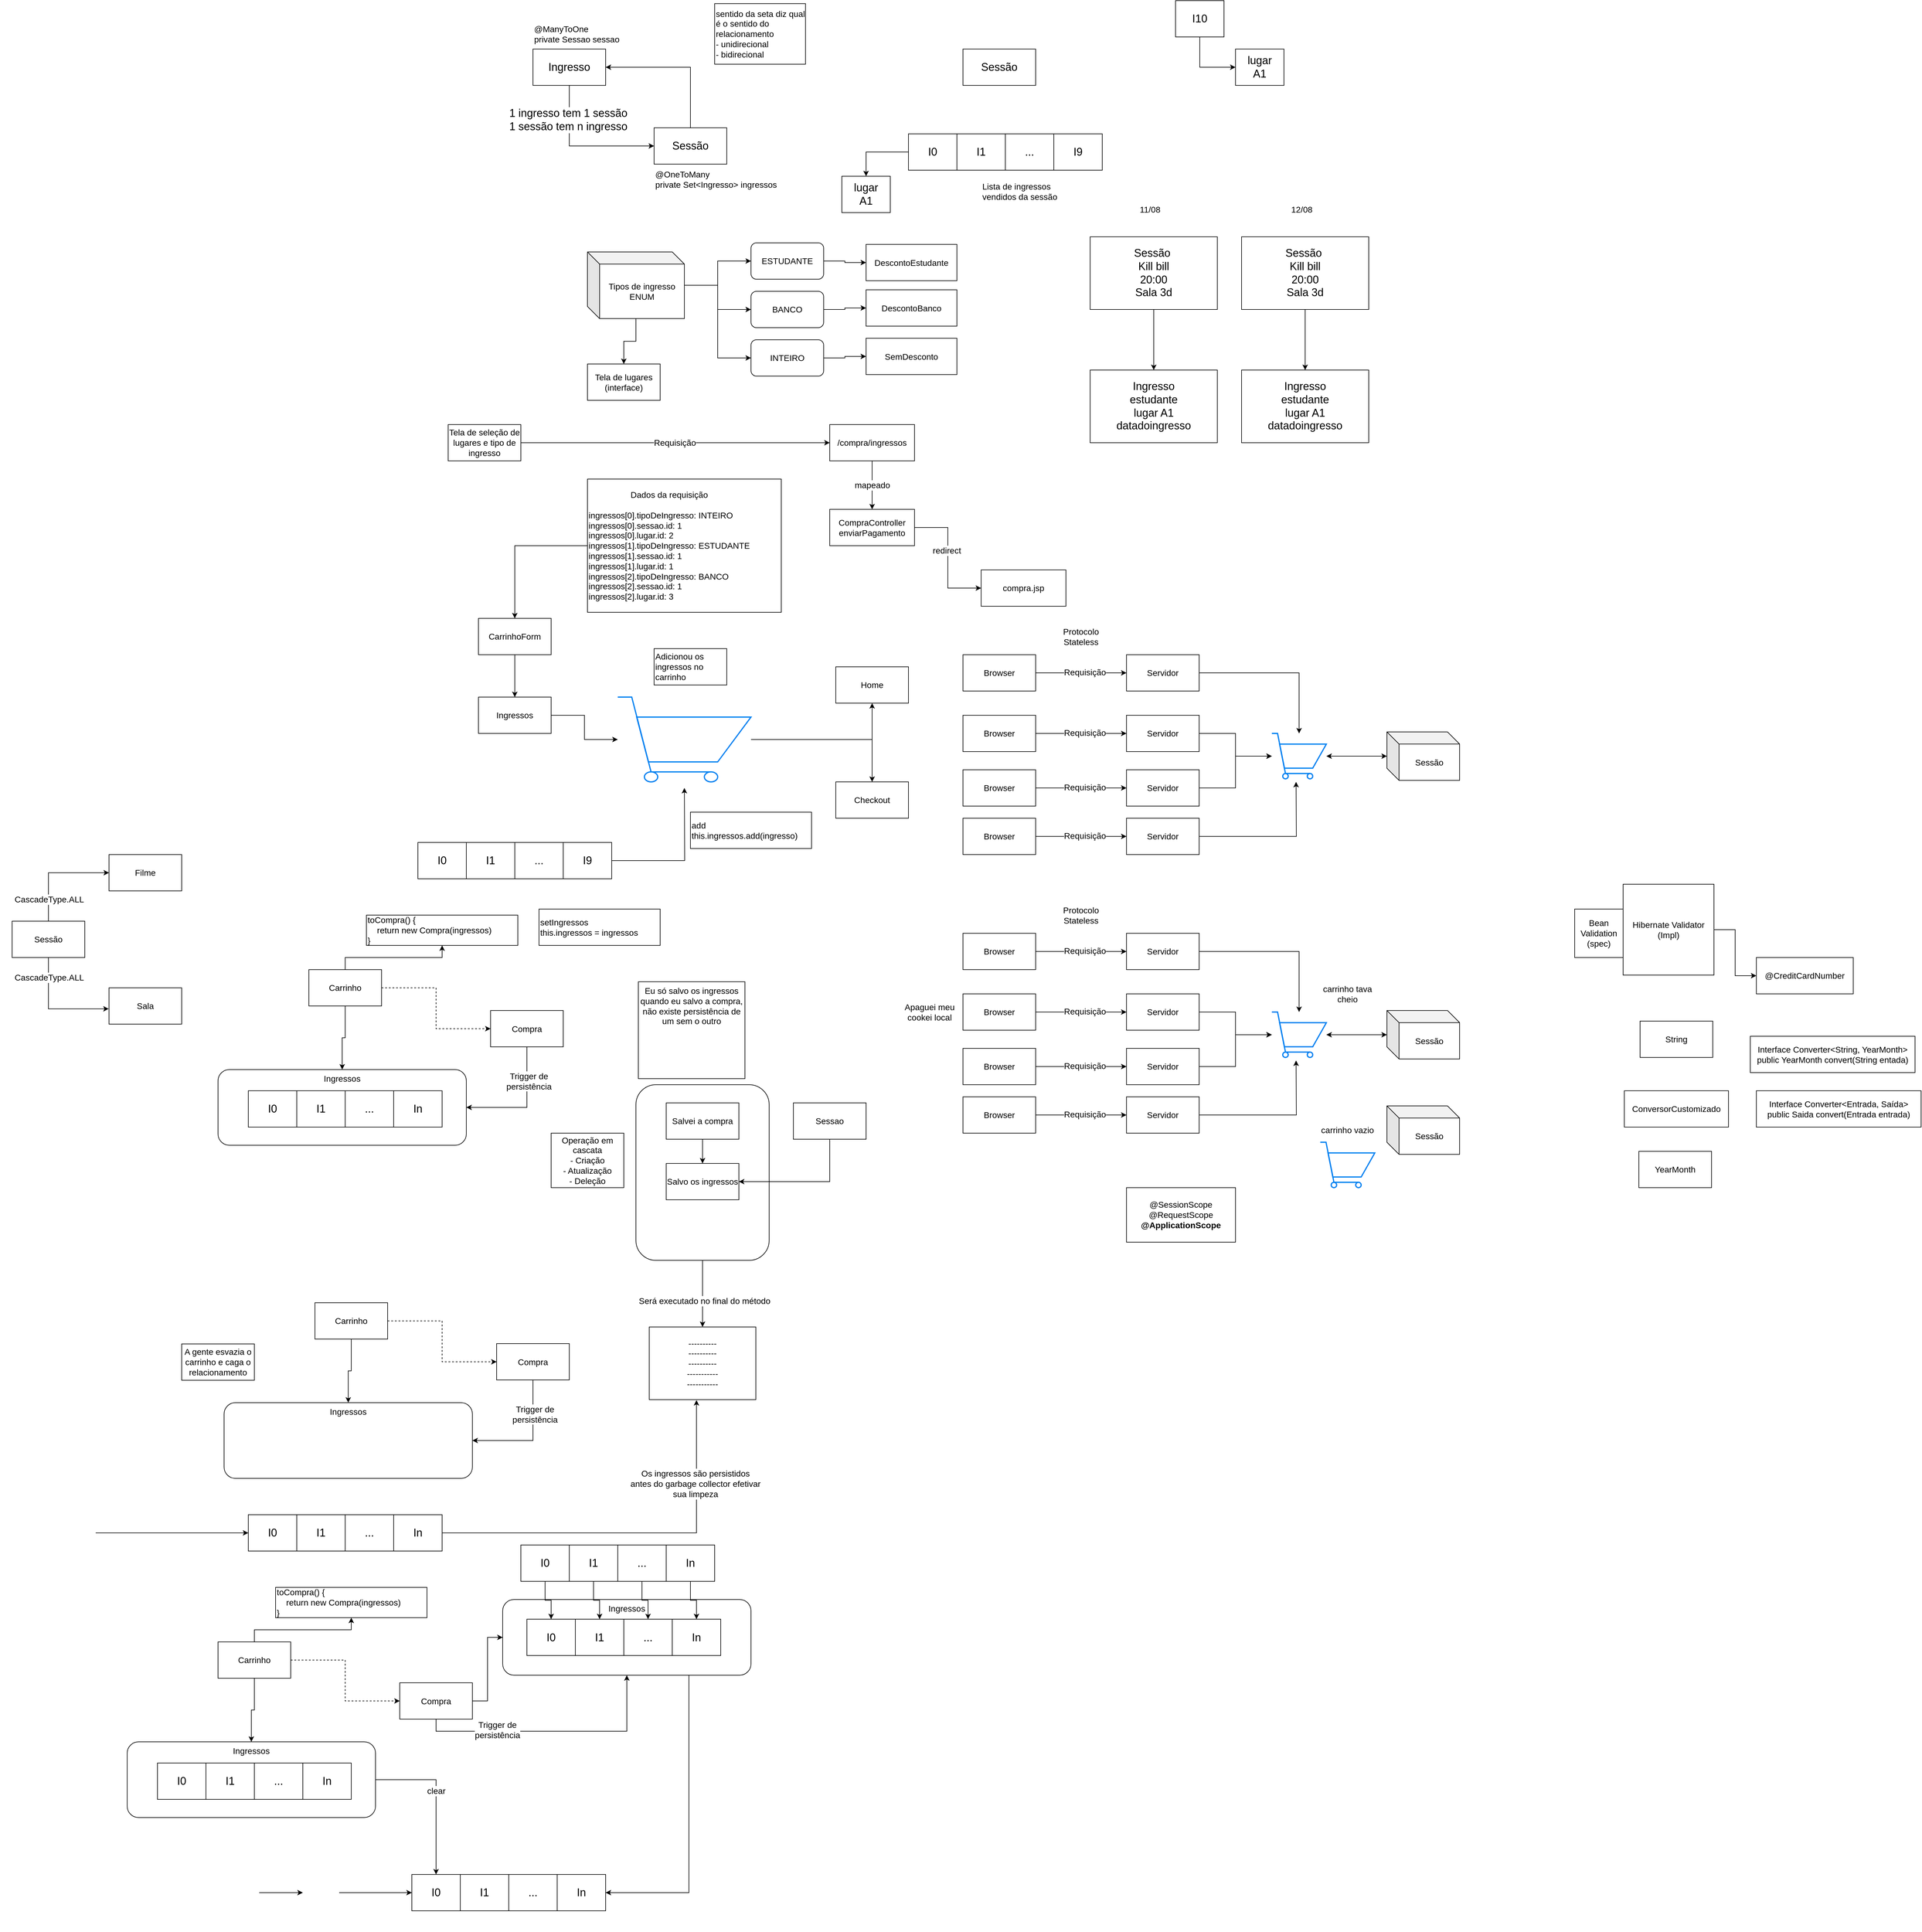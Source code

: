 <mxfile version="13.6.2" type="github">
  <diagram id="fScOhr4uVZmtf7Q8SRzn" name="Página-1">
    <mxGraphModel dx="2283" dy="761" grid="1" gridSize="10" guides="1" tooltips="1" connect="1" arrows="1" fold="1" page="1" pageScale="1" pageWidth="827" pageHeight="1169" math="0" shadow="0">
      <root>
        <mxCell id="0" />
        <mxCell id="1" parent="0" />
        <mxCell id="nC3AH79ij9GL4javkzRg-192" style="edgeStyle=orthogonalEdgeStyle;rounded=0;orthogonalLoop=1;jettySize=auto;html=1;startArrow=none;startFill=0;endArrow=classic;endFill=1;fontSize=14;" edge="1" parent="1" source="nC3AH79ij9GL4javkzRg-190" target="nC3AH79ij9GL4javkzRg-191">
          <mxGeometry relative="1" as="geometry" />
        </mxCell>
        <mxCell id="nC3AH79ij9GL4javkzRg-193" value="Será executado no final do método" style="edgeLabel;html=1;align=center;verticalAlign=middle;resizable=0;points=[];fontSize=14;" vertex="1" connectable="0" parent="nC3AH79ij9GL4javkzRg-192">
          <mxGeometry x="0.221" y="3" relative="1" as="geometry">
            <mxPoint as="offset" />
          </mxGeometry>
        </mxCell>
        <mxCell id="nC3AH79ij9GL4javkzRg-190" value="" style="rounded=1;whiteSpace=wrap;html=1;fontSize=14;align=center;" vertex="1" parent="1">
          <mxGeometry x="350" y="1850" width="220" height="290" as="geometry" />
        </mxCell>
        <mxCell id="nC3AH79ij9GL4javkzRg-165" value="Ingressos" style="rounded=1;whiteSpace=wrap;html=1;fontSize=14;align=center;verticalAlign=top;" vertex="1" parent="1">
          <mxGeometry x="-340" y="1825" width="410" height="125" as="geometry" />
        </mxCell>
        <mxCell id="nC3AH79ij9GL4javkzRg-3" style="edgeStyle=orthogonalEdgeStyle;rounded=0;orthogonalLoop=1;jettySize=auto;html=1;entryX=0;entryY=0.5;entryDx=0;entryDy=0;fontSize=18;exitX=0.5;exitY=1;exitDx=0;exitDy=0;" edge="1" parent="1" source="nC3AH79ij9GL4javkzRg-1" target="nC3AH79ij9GL4javkzRg-2">
          <mxGeometry relative="1" as="geometry" />
        </mxCell>
        <mxCell id="nC3AH79ij9GL4javkzRg-4" value="1 ingresso tem 1 sessão&lt;br&gt;1 sessão tem n ingresso" style="edgeLabel;html=1;align=center;verticalAlign=middle;resizable=0;points=[];fontSize=18;" vertex="1" connectable="0" parent="nC3AH79ij9GL4javkzRg-3">
          <mxGeometry x="-0.524" y="-2" relative="1" as="geometry">
            <mxPoint as="offset" />
          </mxGeometry>
        </mxCell>
        <mxCell id="nC3AH79ij9GL4javkzRg-1" value="Ingresso" style="rounded=0;whiteSpace=wrap;html=1;fontSize=18;" vertex="1" parent="1">
          <mxGeometry x="180" y="140" width="120" height="60" as="geometry" />
        </mxCell>
        <mxCell id="nC3AH79ij9GL4javkzRg-6" style="edgeStyle=orthogonalEdgeStyle;rounded=0;orthogonalLoop=1;jettySize=auto;html=1;entryX=1;entryY=0.5;entryDx=0;entryDy=0;endArrow=classic;endFill=1;fontSize=18;" edge="1" parent="1" source="nC3AH79ij9GL4javkzRg-2" target="nC3AH79ij9GL4javkzRg-1">
          <mxGeometry relative="1" as="geometry">
            <Array as="points">
              <mxPoint x="440" y="170" />
            </Array>
          </mxGeometry>
        </mxCell>
        <mxCell id="nC3AH79ij9GL4javkzRg-2" value="Sessão" style="rounded=0;whiteSpace=wrap;html=1;fontSize=18;" vertex="1" parent="1">
          <mxGeometry x="380" y="270" width="120" height="60" as="geometry" />
        </mxCell>
        <mxCell id="nC3AH79ij9GL4javkzRg-7" value="sentido da seta diz qual é o sentido do relacionamento&lt;br&gt;- unidirecional&lt;br&gt;- bidirecional" style="rounded=0;whiteSpace=wrap;html=1;fontSize=14;align=left;" vertex="1" parent="1">
          <mxGeometry x="480" y="65" width="150" height="100" as="geometry" />
        </mxCell>
        <mxCell id="nC3AH79ij9GL4javkzRg-8" value="@ManyToOne&lt;br&gt;private Sessao sessao" style="text;html=1;strokeColor=none;fillColor=none;align=left;verticalAlign=middle;whiteSpace=wrap;rounded=0;fontSize=14;" vertex="1" parent="1">
          <mxGeometry x="180" y="100" width="150" height="30" as="geometry" />
        </mxCell>
        <mxCell id="nC3AH79ij9GL4javkzRg-10" value="@OneToMany&lt;br&gt;private Set&amp;lt;Ingresso&amp;gt; ingressos" style="text;html=1;strokeColor=none;fillColor=none;align=left;verticalAlign=middle;whiteSpace=wrap;rounded=0;fontSize=14;" vertex="1" parent="1">
          <mxGeometry x="380" y="340" width="220" height="30" as="geometry" />
        </mxCell>
        <mxCell id="nC3AH79ij9GL4javkzRg-11" value="Sessão" style="rounded=0;whiteSpace=wrap;html=1;fontSize=18;" vertex="1" parent="1">
          <mxGeometry x="890" y="140" width="120" height="60" as="geometry" />
        </mxCell>
        <mxCell id="nC3AH79ij9GL4javkzRg-18" style="edgeStyle=orthogonalEdgeStyle;rounded=0;orthogonalLoop=1;jettySize=auto;html=1;entryX=0.5;entryY=0;entryDx=0;entryDy=0;endArrow=classic;endFill=1;fontSize=14;" edge="1" parent="1" source="nC3AH79ij9GL4javkzRg-12" target="nC3AH79ij9GL4javkzRg-17">
          <mxGeometry relative="1" as="geometry" />
        </mxCell>
        <mxCell id="nC3AH79ij9GL4javkzRg-12" value="I0" style="rounded=0;whiteSpace=wrap;html=1;fontSize=18;" vertex="1" parent="1">
          <mxGeometry x="800" y="280" width="80" height="60" as="geometry" />
        </mxCell>
        <mxCell id="nC3AH79ij9GL4javkzRg-13" value="I1" style="rounded=0;whiteSpace=wrap;html=1;fontSize=18;" vertex="1" parent="1">
          <mxGeometry x="880" y="280" width="80" height="60" as="geometry" />
        </mxCell>
        <mxCell id="nC3AH79ij9GL4javkzRg-14" value="..." style="rounded=0;whiteSpace=wrap;html=1;fontSize=18;" vertex="1" parent="1">
          <mxGeometry x="960" y="280" width="80" height="60" as="geometry" />
        </mxCell>
        <mxCell id="nC3AH79ij9GL4javkzRg-15" value="I9" style="rounded=0;whiteSpace=wrap;html=1;fontSize=18;" vertex="1" parent="1">
          <mxGeometry x="1040" y="280" width="80" height="60" as="geometry" />
        </mxCell>
        <mxCell id="nC3AH79ij9GL4javkzRg-16" value="Lista de ingressos vendidos da sessão" style="text;html=1;strokeColor=none;fillColor=none;align=left;verticalAlign=middle;whiteSpace=wrap;rounded=0;fontSize=14;" vertex="1" parent="1">
          <mxGeometry x="920" y="350" width="140" height="50" as="geometry" />
        </mxCell>
        <mxCell id="nC3AH79ij9GL4javkzRg-17" value="lugar&lt;br&gt;A1" style="rounded=0;whiteSpace=wrap;html=1;fontSize=18;" vertex="1" parent="1">
          <mxGeometry x="690" y="350" width="80" height="60" as="geometry" />
        </mxCell>
        <mxCell id="nC3AH79ij9GL4javkzRg-25" style="edgeStyle=orthogonalEdgeStyle;rounded=0;orthogonalLoop=1;jettySize=auto;html=1;entryX=0.5;entryY=0;entryDx=0;entryDy=0;endArrow=classic;endFill=1;fontSize=14;" edge="1" parent="1" source="nC3AH79ij9GL4javkzRg-19" target="nC3AH79ij9GL4javkzRg-20">
          <mxGeometry relative="1" as="geometry" />
        </mxCell>
        <mxCell id="nC3AH79ij9GL4javkzRg-19" value="Sessão&amp;nbsp;&lt;br&gt;Kill bill&lt;br&gt;20:00&lt;br&gt;Sala 3d" style="rounded=0;whiteSpace=wrap;html=1;fontSize=18;" vertex="1" parent="1">
          <mxGeometry x="1100" y="450" width="210" height="120" as="geometry" />
        </mxCell>
        <mxCell id="nC3AH79ij9GL4javkzRg-20" value="Ingresso&lt;br&gt;estudante&lt;br&gt;lugar A1&lt;br&gt;datadoingresso" style="rounded=0;whiteSpace=wrap;html=1;fontSize=18;" vertex="1" parent="1">
          <mxGeometry x="1100" y="670" width="210" height="120" as="geometry" />
        </mxCell>
        <mxCell id="nC3AH79ij9GL4javkzRg-21" value="11/08" style="text;html=1;strokeColor=none;fillColor=none;align=left;verticalAlign=middle;whiteSpace=wrap;rounded=0;fontSize=14;" vertex="1" parent="1">
          <mxGeometry x="1180" y="380" width="50" height="50" as="geometry" />
        </mxCell>
        <mxCell id="nC3AH79ij9GL4javkzRg-26" style="edgeStyle=orthogonalEdgeStyle;rounded=0;orthogonalLoop=1;jettySize=auto;html=1;endArrow=classic;endFill=1;fontSize=14;" edge="1" parent="1" source="nC3AH79ij9GL4javkzRg-22" target="nC3AH79ij9GL4javkzRg-24">
          <mxGeometry relative="1" as="geometry" />
        </mxCell>
        <mxCell id="nC3AH79ij9GL4javkzRg-22" value="Sessão&amp;nbsp;&lt;br&gt;Kill bill&lt;br&gt;20:00&lt;br&gt;Sala 3d" style="rounded=0;whiteSpace=wrap;html=1;fontSize=18;" vertex="1" parent="1">
          <mxGeometry x="1350" y="450" width="210" height="120" as="geometry" />
        </mxCell>
        <mxCell id="nC3AH79ij9GL4javkzRg-23" value="12/08" style="text;html=1;strokeColor=none;fillColor=none;align=left;verticalAlign=middle;whiteSpace=wrap;rounded=0;fontSize=14;" vertex="1" parent="1">
          <mxGeometry x="1430" y="380" width="50" height="50" as="geometry" />
        </mxCell>
        <mxCell id="nC3AH79ij9GL4javkzRg-24" value="Ingresso&lt;br&gt;estudante&lt;br&gt;lugar A1&lt;br&gt;datadoingresso" style="rounded=0;whiteSpace=wrap;html=1;fontSize=18;" vertex="1" parent="1">
          <mxGeometry x="1350" y="670" width="210" height="120" as="geometry" />
        </mxCell>
        <mxCell id="nC3AH79ij9GL4javkzRg-29" style="edgeStyle=orthogonalEdgeStyle;rounded=0;orthogonalLoop=1;jettySize=auto;html=1;entryX=0;entryY=0.5;entryDx=0;entryDy=0;endArrow=classic;endFill=1;fontSize=14;exitX=0.5;exitY=1;exitDx=0;exitDy=0;" edge="1" parent="1" source="nC3AH79ij9GL4javkzRg-27" target="nC3AH79ij9GL4javkzRg-28">
          <mxGeometry relative="1" as="geometry" />
        </mxCell>
        <mxCell id="nC3AH79ij9GL4javkzRg-27" value="I10" style="rounded=0;whiteSpace=wrap;html=1;fontSize=18;" vertex="1" parent="1">
          <mxGeometry x="1241" y="60" width="80" height="60" as="geometry" />
        </mxCell>
        <mxCell id="nC3AH79ij9GL4javkzRg-28" value="lugar&lt;br&gt;A1" style="rounded=0;whiteSpace=wrap;html=1;fontSize=18;" vertex="1" parent="1">
          <mxGeometry x="1340" y="140" width="80" height="60" as="geometry" />
        </mxCell>
        <mxCell id="nC3AH79ij9GL4javkzRg-30" value="Tela de lugares&lt;br&gt;(interface)" style="rounded=0;whiteSpace=wrap;html=1;fontSize=14;align=center;" vertex="1" parent="1">
          <mxGeometry x="270" y="660" width="120" height="60" as="geometry" />
        </mxCell>
        <mxCell id="nC3AH79ij9GL4javkzRg-32" style="edgeStyle=orthogonalEdgeStyle;rounded=0;orthogonalLoop=1;jettySize=auto;html=1;endArrow=classic;endFill=1;fontSize=14;" edge="1" parent="1" source="nC3AH79ij9GL4javkzRg-31" target="nC3AH79ij9GL4javkzRg-30">
          <mxGeometry relative="1" as="geometry" />
        </mxCell>
        <mxCell id="nC3AH79ij9GL4javkzRg-42" style="edgeStyle=orthogonalEdgeStyle;rounded=0;orthogonalLoop=1;jettySize=auto;html=1;entryX=0;entryY=0.5;entryDx=0;entryDy=0;endArrow=classic;endFill=1;fontSize=14;" edge="1" parent="1" source="nC3AH79ij9GL4javkzRg-31" target="nC3AH79ij9GL4javkzRg-36">
          <mxGeometry relative="1" as="geometry" />
        </mxCell>
        <mxCell id="nC3AH79ij9GL4javkzRg-43" style="edgeStyle=orthogonalEdgeStyle;rounded=0;orthogonalLoop=1;jettySize=auto;html=1;endArrow=classic;endFill=1;fontSize=14;" edge="1" parent="1" source="nC3AH79ij9GL4javkzRg-31" target="nC3AH79ij9GL4javkzRg-37">
          <mxGeometry relative="1" as="geometry" />
        </mxCell>
        <mxCell id="nC3AH79ij9GL4javkzRg-44" style="edgeStyle=orthogonalEdgeStyle;rounded=0;orthogonalLoop=1;jettySize=auto;html=1;entryX=0;entryY=0.5;entryDx=0;entryDy=0;endArrow=classic;endFill=1;fontSize=14;" edge="1" parent="1" source="nC3AH79ij9GL4javkzRg-31" target="nC3AH79ij9GL4javkzRg-38">
          <mxGeometry relative="1" as="geometry" />
        </mxCell>
        <mxCell id="nC3AH79ij9GL4javkzRg-31" value="Tipos de ingresso&lt;br&gt;ENUM" style="shape=cube;whiteSpace=wrap;html=1;boundedLbl=1;backgroundOutline=1;darkOpacity=0.05;darkOpacity2=0.1;fontSize=14;align=center;" vertex="1" parent="1">
          <mxGeometry x="270" y="475" width="160" height="110" as="geometry" />
        </mxCell>
        <mxCell id="nC3AH79ij9GL4javkzRg-33" value="DescontoEstudante" style="rounded=0;whiteSpace=wrap;html=1;fontSize=14;align=center;" vertex="1" parent="1">
          <mxGeometry x="730" y="462.5" width="150" height="60" as="geometry" />
        </mxCell>
        <mxCell id="nC3AH79ij9GL4javkzRg-34" value="DescontoBanco" style="rounded=0;whiteSpace=wrap;html=1;fontSize=14;align=center;" vertex="1" parent="1">
          <mxGeometry x="730" y="537.5" width="150" height="60" as="geometry" />
        </mxCell>
        <mxCell id="nC3AH79ij9GL4javkzRg-35" value="SemDesconto" style="rounded=0;whiteSpace=wrap;html=1;fontSize=14;align=center;" vertex="1" parent="1">
          <mxGeometry x="730" y="617.5" width="150" height="60" as="geometry" />
        </mxCell>
        <mxCell id="nC3AH79ij9GL4javkzRg-39" style="edgeStyle=orthogonalEdgeStyle;rounded=0;orthogonalLoop=1;jettySize=auto;html=1;entryX=0;entryY=0.5;entryDx=0;entryDy=0;endArrow=classic;endFill=1;fontSize=14;" edge="1" parent="1" source="nC3AH79ij9GL4javkzRg-36" target="nC3AH79ij9GL4javkzRg-33">
          <mxGeometry relative="1" as="geometry" />
        </mxCell>
        <mxCell id="nC3AH79ij9GL4javkzRg-36" value="ESTUDANTE" style="rounded=1;whiteSpace=wrap;html=1;fontSize=14;align=center;" vertex="1" parent="1">
          <mxGeometry x="540" y="460" width="120" height="60" as="geometry" />
        </mxCell>
        <mxCell id="nC3AH79ij9GL4javkzRg-40" style="edgeStyle=orthogonalEdgeStyle;rounded=0;orthogonalLoop=1;jettySize=auto;html=1;endArrow=classic;endFill=1;fontSize=14;" edge="1" parent="1" source="nC3AH79ij9GL4javkzRg-37" target="nC3AH79ij9GL4javkzRg-34">
          <mxGeometry relative="1" as="geometry" />
        </mxCell>
        <mxCell id="nC3AH79ij9GL4javkzRg-37" value="BANCO" style="rounded=1;whiteSpace=wrap;html=1;fontSize=14;align=center;" vertex="1" parent="1">
          <mxGeometry x="540" y="540" width="120" height="60" as="geometry" />
        </mxCell>
        <mxCell id="nC3AH79ij9GL4javkzRg-41" style="edgeStyle=orthogonalEdgeStyle;rounded=0;orthogonalLoop=1;jettySize=auto;html=1;entryX=0;entryY=0.5;entryDx=0;entryDy=0;endArrow=classic;endFill=1;fontSize=14;" edge="1" parent="1" source="nC3AH79ij9GL4javkzRg-38" target="nC3AH79ij9GL4javkzRg-35">
          <mxGeometry relative="1" as="geometry" />
        </mxCell>
        <mxCell id="nC3AH79ij9GL4javkzRg-38" value="INTEIRO" style="rounded=1;whiteSpace=wrap;html=1;fontSize=14;align=center;" vertex="1" parent="1">
          <mxGeometry x="540" y="620" width="120" height="60" as="geometry" />
        </mxCell>
        <mxCell id="nC3AH79ij9GL4javkzRg-59" style="edgeStyle=orthogonalEdgeStyle;rounded=0;orthogonalLoop=1;jettySize=auto;html=1;entryX=0.5;entryY=0;entryDx=0;entryDy=0;endArrow=classic;endFill=1;fontSize=14;" edge="1" parent="1" source="nC3AH79ij9GL4javkzRg-46" target="nC3AH79ij9GL4javkzRg-58">
          <mxGeometry relative="1" as="geometry" />
        </mxCell>
        <mxCell id="nC3AH79ij9GL4javkzRg-46" value="&lt;div style=&quot;text-align: center&quot;&gt;Dados da requisição&lt;/div&gt;&lt;div style=&quot;text-align: center&quot;&gt;&lt;br&gt;&lt;/div&gt;&lt;div&gt;ingressos[0].tipoDeIngresso: INTEIRO&lt;/div&gt;&lt;div&gt;ingressos[0].sessao.id: 1&lt;/div&gt;&lt;div&gt;ingressos[0].lugar.id: 2&lt;/div&gt;&lt;div&gt;ingressos[1].tipoDeIngresso: ESTUDANTE&lt;/div&gt;&lt;div&gt;ingressos[1].sessao.id: 1&lt;/div&gt;&lt;div&gt;ingressos[1].lugar.id: 1&lt;/div&gt;&lt;div&gt;ingressos[2].tipoDeIngresso: BANCO&lt;/div&gt;&lt;div&gt;ingressos[2].sessao.id: 1&lt;/div&gt;&lt;div&gt;ingressos[2].lugar.id: 3&lt;/div&gt;" style="rounded=0;whiteSpace=wrap;html=1;fontSize=14;align=left;" vertex="1" parent="1">
          <mxGeometry x="270" y="850" width="320" height="220" as="geometry" />
        </mxCell>
        <mxCell id="nC3AH79ij9GL4javkzRg-50" style="edgeStyle=orthogonalEdgeStyle;rounded=0;orthogonalLoop=1;jettySize=auto;html=1;entryX=0;entryY=0.5;entryDx=0;entryDy=0;endArrow=classic;endFill=1;fontSize=14;" edge="1" parent="1" source="nC3AH79ij9GL4javkzRg-47" target="nC3AH79ij9GL4javkzRg-48">
          <mxGeometry relative="1" as="geometry" />
        </mxCell>
        <mxCell id="nC3AH79ij9GL4javkzRg-51" value="Requisição" style="edgeLabel;html=1;align=center;verticalAlign=middle;resizable=0;points=[];fontSize=14;" vertex="1" connectable="0" parent="nC3AH79ij9GL4javkzRg-50">
          <mxGeometry x="-0.305" y="-4" relative="1" as="geometry">
            <mxPoint x="76.5" y="-4" as="offset" />
          </mxGeometry>
        </mxCell>
        <mxCell id="nC3AH79ij9GL4javkzRg-47" value="Tela de seleção de lugares e tipo de ingresso" style="rounded=0;whiteSpace=wrap;html=1;fontSize=14;align=center;" vertex="1" parent="1">
          <mxGeometry x="40" y="760" width="120" height="60" as="geometry" />
        </mxCell>
        <mxCell id="nC3AH79ij9GL4javkzRg-53" value="mapeado" style="edgeStyle=orthogonalEdgeStyle;rounded=0;orthogonalLoop=1;jettySize=auto;html=1;endArrow=classic;endFill=1;fontSize=14;" edge="1" parent="1" source="nC3AH79ij9GL4javkzRg-48" target="nC3AH79ij9GL4javkzRg-52">
          <mxGeometry relative="1" as="geometry" />
        </mxCell>
        <mxCell id="nC3AH79ij9GL4javkzRg-48" value="/compra/ingressos" style="rounded=0;whiteSpace=wrap;html=1;fontSize=14;align=center;" vertex="1" parent="1">
          <mxGeometry x="670" y="760" width="140" height="60" as="geometry" />
        </mxCell>
        <mxCell id="nC3AH79ij9GL4javkzRg-55" style="edgeStyle=orthogonalEdgeStyle;rounded=0;orthogonalLoop=1;jettySize=auto;html=1;entryX=0;entryY=0.5;entryDx=0;entryDy=0;endArrow=classic;endFill=1;fontSize=14;" edge="1" parent="1" source="nC3AH79ij9GL4javkzRg-52" target="nC3AH79ij9GL4javkzRg-54">
          <mxGeometry relative="1" as="geometry" />
        </mxCell>
        <mxCell id="nC3AH79ij9GL4javkzRg-56" value="redirect" style="edgeLabel;html=1;align=center;verticalAlign=middle;resizable=0;points=[];fontSize=14;" vertex="1" connectable="0" parent="nC3AH79ij9GL4javkzRg-55">
          <mxGeometry x="-0.113" y="-2" relative="1" as="geometry">
            <mxPoint as="offset" />
          </mxGeometry>
        </mxCell>
        <mxCell id="nC3AH79ij9GL4javkzRg-52" value="CompraController&lt;br&gt;enviarPagamento" style="rounded=0;whiteSpace=wrap;html=1;fontSize=14;align=center;" vertex="1" parent="1">
          <mxGeometry x="670" y="900" width="140" height="60" as="geometry" />
        </mxCell>
        <mxCell id="nC3AH79ij9GL4javkzRg-54" value="compra.jsp" style="rounded=0;whiteSpace=wrap;html=1;fontSize=14;align=center;" vertex="1" parent="1">
          <mxGeometry x="920" y="1000" width="140" height="60" as="geometry" />
        </mxCell>
        <mxCell id="nC3AH79ij9GL4javkzRg-64" style="edgeStyle=orthogonalEdgeStyle;rounded=0;orthogonalLoop=1;jettySize=auto;html=1;entryX=0.5;entryY=0;entryDx=0;entryDy=0;endArrow=classic;endFill=1;fontSize=14;" edge="1" parent="1" source="nC3AH79ij9GL4javkzRg-57" target="nC3AH79ij9GL4javkzRg-63">
          <mxGeometry relative="1" as="geometry" />
        </mxCell>
        <mxCell id="nC3AH79ij9GL4javkzRg-76" style="edgeStyle=orthogonalEdgeStyle;rounded=0;orthogonalLoop=1;jettySize=auto;html=1;entryX=0.5;entryY=1;entryDx=0;entryDy=0;endArrow=classic;endFill=1;fontSize=14;" edge="1" parent="1" source="nC3AH79ij9GL4javkzRg-57" target="nC3AH79ij9GL4javkzRg-74">
          <mxGeometry relative="1" as="geometry" />
        </mxCell>
        <mxCell id="nC3AH79ij9GL4javkzRg-57" value="" style="html=1;verticalLabelPosition=bottom;align=center;labelBackgroundColor=#ffffff;verticalAlign=top;strokeWidth=2;strokeColor=#0080F0;shadow=0;dashed=0;shape=mxgraph.ios7.icons.shopping_cart;fontSize=14;" vertex="1" parent="1">
          <mxGeometry x="320" y="1210" width="220" height="140" as="geometry" />
        </mxCell>
        <mxCell id="nC3AH79ij9GL4javkzRg-61" style="edgeStyle=orthogonalEdgeStyle;rounded=0;orthogonalLoop=1;jettySize=auto;html=1;endArrow=classic;endFill=1;fontSize=14;" edge="1" parent="1" source="nC3AH79ij9GL4javkzRg-58" target="nC3AH79ij9GL4javkzRg-60">
          <mxGeometry relative="1" as="geometry" />
        </mxCell>
        <mxCell id="nC3AH79ij9GL4javkzRg-58" value="CarrinhoForm" style="rounded=0;whiteSpace=wrap;html=1;fontSize=14;align=center;" vertex="1" parent="1">
          <mxGeometry x="90" y="1080" width="120" height="60" as="geometry" />
        </mxCell>
        <mxCell id="nC3AH79ij9GL4javkzRg-62" style="edgeStyle=orthogonalEdgeStyle;rounded=0;orthogonalLoop=1;jettySize=auto;html=1;endArrow=classic;endFill=1;fontSize=14;" edge="1" parent="1" source="nC3AH79ij9GL4javkzRg-60" target="nC3AH79ij9GL4javkzRg-57">
          <mxGeometry relative="1" as="geometry" />
        </mxCell>
        <mxCell id="nC3AH79ij9GL4javkzRg-60" value="Ingressos" style="rounded=0;whiteSpace=wrap;html=1;fontSize=14;align=center;" vertex="1" parent="1">
          <mxGeometry x="90" y="1210" width="120" height="60" as="geometry" />
        </mxCell>
        <mxCell id="nC3AH79ij9GL4javkzRg-63" value="Checkout" style="rounded=0;whiteSpace=wrap;html=1;fontSize=14;align=center;" vertex="1" parent="1">
          <mxGeometry x="680" y="1350" width="120" height="60" as="geometry" />
        </mxCell>
        <mxCell id="nC3AH79ij9GL4javkzRg-65" value="I0" style="rounded=0;whiteSpace=wrap;html=1;fontSize=18;" vertex="1" parent="1">
          <mxGeometry x="-10" y="1450" width="80" height="60" as="geometry" />
        </mxCell>
        <mxCell id="nC3AH79ij9GL4javkzRg-66" value="I1" style="rounded=0;whiteSpace=wrap;html=1;fontSize=18;" vertex="1" parent="1">
          <mxGeometry x="70" y="1450" width="80" height="60" as="geometry" />
        </mxCell>
        <mxCell id="nC3AH79ij9GL4javkzRg-67" value="..." style="rounded=0;whiteSpace=wrap;html=1;fontSize=18;" vertex="1" parent="1">
          <mxGeometry x="150" y="1450" width="80" height="60" as="geometry" />
        </mxCell>
        <mxCell id="nC3AH79ij9GL4javkzRg-69" style="edgeStyle=orthogonalEdgeStyle;rounded=0;orthogonalLoop=1;jettySize=auto;html=1;endArrow=classic;endFill=1;fontSize=14;" edge="1" parent="1" source="nC3AH79ij9GL4javkzRg-68">
          <mxGeometry relative="1" as="geometry">
            <mxPoint x="430" y="1360" as="targetPoint" />
          </mxGeometry>
        </mxCell>
        <mxCell id="nC3AH79ij9GL4javkzRg-68" value="I9" style="rounded=0;whiteSpace=wrap;html=1;fontSize=18;" vertex="1" parent="1">
          <mxGeometry x="230" y="1450" width="80" height="60" as="geometry" />
        </mxCell>
        <mxCell id="nC3AH79ij9GL4javkzRg-70" value="setIngressos&lt;br&gt;this.ingressos = ingressos" style="rounded=0;whiteSpace=wrap;html=1;fontSize=14;align=left;" vertex="1" parent="1">
          <mxGeometry x="190" y="1560" width="200" height="60" as="geometry" />
        </mxCell>
        <mxCell id="nC3AH79ij9GL4javkzRg-71" value="add&lt;br&gt;this.ingressos.add(ingresso)" style="rounded=0;whiteSpace=wrap;html=1;fontSize=14;align=left;" vertex="1" parent="1">
          <mxGeometry x="440" y="1400" width="200" height="60" as="geometry" />
        </mxCell>
        <mxCell id="nC3AH79ij9GL4javkzRg-72" value="Adicionou os ingressos no carrinho" style="rounded=0;whiteSpace=wrap;html=1;fontSize=14;align=left;" vertex="1" parent="1">
          <mxGeometry x="380" y="1130" width="120" height="60" as="geometry" />
        </mxCell>
        <mxCell id="nC3AH79ij9GL4javkzRg-74" value="Home" style="rounded=0;whiteSpace=wrap;html=1;fontSize=14;align=center;" vertex="1" parent="1">
          <mxGeometry x="680" y="1160" width="120" height="60" as="geometry" />
        </mxCell>
        <mxCell id="nC3AH79ij9GL4javkzRg-81" style="edgeStyle=orthogonalEdgeStyle;rounded=0;orthogonalLoop=1;jettySize=auto;html=1;entryX=0;entryY=0.5;entryDx=0;entryDy=0;endArrow=classic;endFill=1;fontSize=14;" edge="1" parent="1" source="nC3AH79ij9GL4javkzRg-79" target="nC3AH79ij9GL4javkzRg-80">
          <mxGeometry relative="1" as="geometry" />
        </mxCell>
        <mxCell id="nC3AH79ij9GL4javkzRg-82" value="Requisição" style="edgeLabel;html=1;align=center;verticalAlign=middle;resizable=0;points=[];fontSize=14;" vertex="1" connectable="0" parent="nC3AH79ij9GL4javkzRg-81">
          <mxGeometry x="0.124" y="1" relative="1" as="geometry">
            <mxPoint x="-4.14" as="offset" />
          </mxGeometry>
        </mxCell>
        <mxCell id="nC3AH79ij9GL4javkzRg-79" value="Browser" style="rounded=0;whiteSpace=wrap;html=1;fontSize=14;align=center;" vertex="1" parent="1">
          <mxGeometry x="890" y="1140" width="120" height="60" as="geometry" />
        </mxCell>
        <mxCell id="nC3AH79ij9GL4javkzRg-97" style="edgeStyle=orthogonalEdgeStyle;rounded=0;orthogonalLoop=1;jettySize=auto;html=1;endArrow=classic;endFill=1;fontSize=14;" edge="1" parent="1" source="nC3AH79ij9GL4javkzRg-80" target="nC3AH79ij9GL4javkzRg-96">
          <mxGeometry relative="1" as="geometry" />
        </mxCell>
        <mxCell id="nC3AH79ij9GL4javkzRg-80" value="Servidor" style="rounded=0;whiteSpace=wrap;html=1;fontSize=14;align=center;" vertex="1" parent="1">
          <mxGeometry x="1160" y="1140" width="120" height="60" as="geometry" />
        </mxCell>
        <mxCell id="nC3AH79ij9GL4javkzRg-83" style="edgeStyle=orthogonalEdgeStyle;rounded=0;orthogonalLoop=1;jettySize=auto;html=1;entryX=0;entryY=0.5;entryDx=0;entryDy=0;endArrow=classic;endFill=1;fontSize=14;" edge="1" parent="1" source="nC3AH79ij9GL4javkzRg-85" target="nC3AH79ij9GL4javkzRg-86">
          <mxGeometry relative="1" as="geometry" />
        </mxCell>
        <mxCell id="nC3AH79ij9GL4javkzRg-84" value="Requisição" style="edgeLabel;html=1;align=center;verticalAlign=middle;resizable=0;points=[];fontSize=14;" vertex="1" connectable="0" parent="nC3AH79ij9GL4javkzRg-83">
          <mxGeometry x="0.124" y="1" relative="1" as="geometry">
            <mxPoint x="-4.14" as="offset" />
          </mxGeometry>
        </mxCell>
        <mxCell id="nC3AH79ij9GL4javkzRg-85" value="Browser" style="rounded=0;whiteSpace=wrap;html=1;fontSize=14;align=center;" vertex="1" parent="1">
          <mxGeometry x="890" y="1240" width="120" height="60" as="geometry" />
        </mxCell>
        <mxCell id="nC3AH79ij9GL4javkzRg-98" style="edgeStyle=orthogonalEdgeStyle;rounded=0;orthogonalLoop=1;jettySize=auto;html=1;endArrow=classic;endFill=1;fontSize=14;" edge="1" parent="1" source="nC3AH79ij9GL4javkzRg-86" target="nC3AH79ij9GL4javkzRg-96">
          <mxGeometry relative="1" as="geometry" />
        </mxCell>
        <mxCell id="nC3AH79ij9GL4javkzRg-86" value="Servidor" style="rounded=0;whiteSpace=wrap;html=1;fontSize=14;align=center;" vertex="1" parent="1">
          <mxGeometry x="1160" y="1240" width="120" height="60" as="geometry" />
        </mxCell>
        <mxCell id="nC3AH79ij9GL4javkzRg-87" style="edgeStyle=orthogonalEdgeStyle;rounded=0;orthogonalLoop=1;jettySize=auto;html=1;entryX=0;entryY=0.5;entryDx=0;entryDy=0;endArrow=classic;endFill=1;fontSize=14;" edge="1" parent="1" source="nC3AH79ij9GL4javkzRg-89" target="nC3AH79ij9GL4javkzRg-90">
          <mxGeometry relative="1" as="geometry" />
        </mxCell>
        <mxCell id="nC3AH79ij9GL4javkzRg-88" value="Requisição" style="edgeLabel;html=1;align=center;verticalAlign=middle;resizable=0;points=[];fontSize=14;" vertex="1" connectable="0" parent="nC3AH79ij9GL4javkzRg-87">
          <mxGeometry x="0.124" y="1" relative="1" as="geometry">
            <mxPoint x="-4.14" as="offset" />
          </mxGeometry>
        </mxCell>
        <mxCell id="nC3AH79ij9GL4javkzRg-89" value="Browser" style="rounded=0;whiteSpace=wrap;html=1;fontSize=14;align=center;" vertex="1" parent="1">
          <mxGeometry x="890" y="1330" width="120" height="60" as="geometry" />
        </mxCell>
        <mxCell id="nC3AH79ij9GL4javkzRg-99" style="edgeStyle=orthogonalEdgeStyle;rounded=0;orthogonalLoop=1;jettySize=auto;html=1;endArrow=classic;endFill=1;fontSize=14;" edge="1" parent="1" source="nC3AH79ij9GL4javkzRg-90" target="nC3AH79ij9GL4javkzRg-96">
          <mxGeometry relative="1" as="geometry" />
        </mxCell>
        <mxCell id="nC3AH79ij9GL4javkzRg-90" value="Servidor" style="rounded=0;whiteSpace=wrap;html=1;fontSize=14;align=center;" vertex="1" parent="1">
          <mxGeometry x="1160" y="1330" width="120" height="60" as="geometry" />
        </mxCell>
        <mxCell id="nC3AH79ij9GL4javkzRg-91" style="edgeStyle=orthogonalEdgeStyle;rounded=0;orthogonalLoop=1;jettySize=auto;html=1;entryX=0;entryY=0.5;entryDx=0;entryDy=0;endArrow=classic;endFill=1;fontSize=14;" edge="1" parent="1" source="nC3AH79ij9GL4javkzRg-93" target="nC3AH79ij9GL4javkzRg-94">
          <mxGeometry relative="1" as="geometry" />
        </mxCell>
        <mxCell id="nC3AH79ij9GL4javkzRg-92" value="Requisição" style="edgeLabel;html=1;align=center;verticalAlign=middle;resizable=0;points=[];fontSize=14;" vertex="1" connectable="0" parent="nC3AH79ij9GL4javkzRg-91">
          <mxGeometry x="0.124" y="1" relative="1" as="geometry">
            <mxPoint x="-4.14" as="offset" />
          </mxGeometry>
        </mxCell>
        <mxCell id="nC3AH79ij9GL4javkzRg-93" value="Browser" style="rounded=0;whiteSpace=wrap;html=1;fontSize=14;align=center;" vertex="1" parent="1">
          <mxGeometry x="890" y="1410" width="120" height="60" as="geometry" />
        </mxCell>
        <mxCell id="nC3AH79ij9GL4javkzRg-100" style="edgeStyle=orthogonalEdgeStyle;rounded=0;orthogonalLoop=1;jettySize=auto;html=1;endArrow=classic;endFill=1;fontSize=14;" edge="1" parent="1" source="nC3AH79ij9GL4javkzRg-94">
          <mxGeometry relative="1" as="geometry">
            <mxPoint x="1440" y="1350" as="targetPoint" />
          </mxGeometry>
        </mxCell>
        <mxCell id="nC3AH79ij9GL4javkzRg-94" value="Servidor" style="rounded=0;whiteSpace=wrap;html=1;fontSize=14;align=center;" vertex="1" parent="1">
          <mxGeometry x="1160" y="1410" width="120" height="60" as="geometry" />
        </mxCell>
        <mxCell id="nC3AH79ij9GL4javkzRg-95" value="Protocolo Stateless" style="text;html=1;strokeColor=none;fillColor=none;align=center;verticalAlign=middle;whiteSpace=wrap;rounded=0;fontSize=14;" vertex="1" parent="1">
          <mxGeometry x="1040" y="1090" width="90" height="40" as="geometry" />
        </mxCell>
        <mxCell id="nC3AH79ij9GL4javkzRg-102" style="edgeStyle=orthogonalEdgeStyle;rounded=0;orthogonalLoop=1;jettySize=auto;html=1;endArrow=classic;endFill=1;fontSize=14;startArrow=classic;startFill=1;" edge="1" parent="1" source="nC3AH79ij9GL4javkzRg-96" target="nC3AH79ij9GL4javkzRg-101">
          <mxGeometry relative="1" as="geometry" />
        </mxCell>
        <mxCell id="nC3AH79ij9GL4javkzRg-96" value="" style="html=1;verticalLabelPosition=bottom;align=center;labelBackgroundColor=#ffffff;verticalAlign=top;strokeWidth=2;strokeColor=#0080F0;shadow=0;dashed=0;shape=mxgraph.ios7.icons.shopping_cart;fontSize=14;" vertex="1" parent="1">
          <mxGeometry x="1400" y="1270" width="90" height="75" as="geometry" />
        </mxCell>
        <mxCell id="nC3AH79ij9GL4javkzRg-101" value="Sessão" style="shape=cube;whiteSpace=wrap;html=1;boundedLbl=1;backgroundOutline=1;darkOpacity=0.05;darkOpacity2=0.1;fontSize=14;align=center;" vertex="1" parent="1">
          <mxGeometry x="1590" y="1267.5" width="120" height="80" as="geometry" />
        </mxCell>
        <mxCell id="nC3AH79ij9GL4javkzRg-103" value="" style="shape=image;html=1;verticalAlign=top;verticalLabelPosition=bottom;labelBackgroundColor=#ffffff;imageAspect=0;aspect=fixed;image=https://cdn0.iconfinder.com/data/icons/bakery-10/512/Cookie-128.png;fontSize=14;align=center;" vertex="1" parent="1">
          <mxGeometry x="1000" y="1169" width="40" height="40" as="geometry" />
        </mxCell>
        <mxCell id="nC3AH79ij9GL4javkzRg-104" value="" style="shape=image;html=1;verticalAlign=top;verticalLabelPosition=bottom;labelBackgroundColor=#ffffff;imageAspect=0;aspect=fixed;image=https://cdn0.iconfinder.com/data/icons/bakery-10/512/Cookie-128.png;fontSize=14;align=center;" vertex="1" parent="1">
          <mxGeometry x="1000" y="1270" width="40" height="40" as="geometry" />
        </mxCell>
        <mxCell id="nC3AH79ij9GL4javkzRg-105" value="" style="shape=image;html=1;verticalAlign=top;verticalLabelPosition=bottom;labelBackgroundColor=#ffffff;imageAspect=0;aspect=fixed;image=https://cdn0.iconfinder.com/data/icons/bakery-10/512/Cookie-128.png;fontSize=14;align=center;" vertex="1" parent="1">
          <mxGeometry x="1000" y="1350" width="40" height="40" as="geometry" />
        </mxCell>
        <mxCell id="nC3AH79ij9GL4javkzRg-106" value="" style="shape=image;html=1;verticalAlign=top;verticalLabelPosition=bottom;labelBackgroundColor=#ffffff;imageAspect=0;aspect=fixed;image=https://cdn0.iconfinder.com/data/icons/bakery-10/512/Cookie-128.png;fontSize=14;align=center;" vertex="1" parent="1">
          <mxGeometry x="1000" y="1440" width="40" height="40" as="geometry" />
        </mxCell>
        <mxCell id="nC3AH79ij9GL4javkzRg-107" value="" style="shape=image;html=1;verticalAlign=top;verticalLabelPosition=bottom;labelBackgroundColor=#ffffff;imageAspect=0;aspect=fixed;image=https://cdn0.iconfinder.com/data/icons/bakery-10/512/Cookie-128.png;fontSize=14;align=center;" vertex="1" parent="1">
          <mxGeometry x="1614" y="1240" width="40" height="40" as="geometry" />
        </mxCell>
        <mxCell id="nC3AH79ij9GL4javkzRg-108" style="edgeStyle=orthogonalEdgeStyle;rounded=0;orthogonalLoop=1;jettySize=auto;html=1;entryX=0;entryY=0.5;entryDx=0;entryDy=0;endArrow=classic;endFill=1;fontSize=14;" edge="1" parent="1" source="nC3AH79ij9GL4javkzRg-110" target="nC3AH79ij9GL4javkzRg-112">
          <mxGeometry relative="1" as="geometry" />
        </mxCell>
        <mxCell id="nC3AH79ij9GL4javkzRg-109" value="Requisição" style="edgeLabel;html=1;align=center;verticalAlign=middle;resizable=0;points=[];fontSize=14;" vertex="1" connectable="0" parent="nC3AH79ij9GL4javkzRg-108">
          <mxGeometry x="0.124" y="1" relative="1" as="geometry">
            <mxPoint x="-4.14" as="offset" />
          </mxGeometry>
        </mxCell>
        <mxCell id="nC3AH79ij9GL4javkzRg-110" value="Browser" style="rounded=0;whiteSpace=wrap;html=1;fontSize=14;align=center;" vertex="1" parent="1">
          <mxGeometry x="890" y="1600" width="120" height="60" as="geometry" />
        </mxCell>
        <mxCell id="nC3AH79ij9GL4javkzRg-111" style="edgeStyle=orthogonalEdgeStyle;rounded=0;orthogonalLoop=1;jettySize=auto;html=1;endArrow=classic;endFill=1;fontSize=14;" edge="1" parent="1" source="nC3AH79ij9GL4javkzRg-112" target="nC3AH79ij9GL4javkzRg-130">
          <mxGeometry relative="1" as="geometry" />
        </mxCell>
        <mxCell id="nC3AH79ij9GL4javkzRg-112" value="Servidor" style="rounded=0;whiteSpace=wrap;html=1;fontSize=14;align=center;" vertex="1" parent="1">
          <mxGeometry x="1160" y="1600" width="120" height="60" as="geometry" />
        </mxCell>
        <mxCell id="nC3AH79ij9GL4javkzRg-113" style="edgeStyle=orthogonalEdgeStyle;rounded=0;orthogonalLoop=1;jettySize=auto;html=1;entryX=0;entryY=0.5;entryDx=0;entryDy=0;endArrow=classic;endFill=1;fontSize=14;" edge="1" parent="1" source="nC3AH79ij9GL4javkzRg-115" target="nC3AH79ij9GL4javkzRg-117">
          <mxGeometry relative="1" as="geometry" />
        </mxCell>
        <mxCell id="nC3AH79ij9GL4javkzRg-114" value="Requisição" style="edgeLabel;html=1;align=center;verticalAlign=middle;resizable=0;points=[];fontSize=14;" vertex="1" connectable="0" parent="nC3AH79ij9GL4javkzRg-113">
          <mxGeometry x="0.124" y="1" relative="1" as="geometry">
            <mxPoint x="-4.14" as="offset" />
          </mxGeometry>
        </mxCell>
        <mxCell id="nC3AH79ij9GL4javkzRg-115" value="Browser" style="rounded=0;whiteSpace=wrap;html=1;fontSize=14;align=center;" vertex="1" parent="1">
          <mxGeometry x="890" y="1700" width="120" height="60" as="geometry" />
        </mxCell>
        <mxCell id="nC3AH79ij9GL4javkzRg-116" style="edgeStyle=orthogonalEdgeStyle;rounded=0;orthogonalLoop=1;jettySize=auto;html=1;endArrow=classic;endFill=1;fontSize=14;" edge="1" parent="1" source="nC3AH79ij9GL4javkzRg-117" target="nC3AH79ij9GL4javkzRg-130">
          <mxGeometry relative="1" as="geometry" />
        </mxCell>
        <mxCell id="nC3AH79ij9GL4javkzRg-117" value="Servidor" style="rounded=0;whiteSpace=wrap;html=1;fontSize=14;align=center;" vertex="1" parent="1">
          <mxGeometry x="1160" y="1700" width="120" height="60" as="geometry" />
        </mxCell>
        <mxCell id="nC3AH79ij9GL4javkzRg-118" style="edgeStyle=orthogonalEdgeStyle;rounded=0;orthogonalLoop=1;jettySize=auto;html=1;entryX=0;entryY=0.5;entryDx=0;entryDy=0;endArrow=classic;endFill=1;fontSize=14;" edge="1" parent="1" source="nC3AH79ij9GL4javkzRg-120" target="nC3AH79ij9GL4javkzRg-122">
          <mxGeometry relative="1" as="geometry" />
        </mxCell>
        <mxCell id="nC3AH79ij9GL4javkzRg-119" value="Requisição" style="edgeLabel;html=1;align=center;verticalAlign=middle;resizable=0;points=[];fontSize=14;" vertex="1" connectable="0" parent="nC3AH79ij9GL4javkzRg-118">
          <mxGeometry x="0.124" y="1" relative="1" as="geometry">
            <mxPoint x="-4.14" as="offset" />
          </mxGeometry>
        </mxCell>
        <mxCell id="nC3AH79ij9GL4javkzRg-120" value="Browser" style="rounded=0;whiteSpace=wrap;html=1;fontSize=14;align=center;" vertex="1" parent="1">
          <mxGeometry x="890" y="1790" width="120" height="60" as="geometry" />
        </mxCell>
        <mxCell id="nC3AH79ij9GL4javkzRg-121" style="edgeStyle=orthogonalEdgeStyle;rounded=0;orthogonalLoop=1;jettySize=auto;html=1;endArrow=classic;endFill=1;fontSize=14;" edge="1" parent="1" source="nC3AH79ij9GL4javkzRg-122" target="nC3AH79ij9GL4javkzRg-130">
          <mxGeometry relative="1" as="geometry" />
        </mxCell>
        <mxCell id="nC3AH79ij9GL4javkzRg-122" value="Servidor" style="rounded=0;whiteSpace=wrap;html=1;fontSize=14;align=center;" vertex="1" parent="1">
          <mxGeometry x="1160" y="1790" width="120" height="60" as="geometry" />
        </mxCell>
        <mxCell id="nC3AH79ij9GL4javkzRg-123" style="edgeStyle=orthogonalEdgeStyle;rounded=0;orthogonalLoop=1;jettySize=auto;html=1;entryX=0;entryY=0.5;entryDx=0;entryDy=0;endArrow=classic;endFill=1;fontSize=14;" edge="1" parent="1" source="nC3AH79ij9GL4javkzRg-125" target="nC3AH79ij9GL4javkzRg-127">
          <mxGeometry relative="1" as="geometry" />
        </mxCell>
        <mxCell id="nC3AH79ij9GL4javkzRg-124" value="Requisição" style="edgeLabel;html=1;align=center;verticalAlign=middle;resizable=0;points=[];fontSize=14;" vertex="1" connectable="0" parent="nC3AH79ij9GL4javkzRg-123">
          <mxGeometry x="0.124" y="1" relative="1" as="geometry">
            <mxPoint x="-4.14" as="offset" />
          </mxGeometry>
        </mxCell>
        <mxCell id="nC3AH79ij9GL4javkzRg-125" value="Browser" style="rounded=0;whiteSpace=wrap;html=1;fontSize=14;align=center;" vertex="1" parent="1">
          <mxGeometry x="890" y="1870" width="120" height="60" as="geometry" />
        </mxCell>
        <mxCell id="nC3AH79ij9GL4javkzRg-126" style="edgeStyle=orthogonalEdgeStyle;rounded=0;orthogonalLoop=1;jettySize=auto;html=1;endArrow=classic;endFill=1;fontSize=14;" edge="1" parent="1" source="nC3AH79ij9GL4javkzRg-127">
          <mxGeometry relative="1" as="geometry">
            <mxPoint x="1440" y="1810" as="targetPoint" />
          </mxGeometry>
        </mxCell>
        <mxCell id="nC3AH79ij9GL4javkzRg-127" value="Servidor" style="rounded=0;whiteSpace=wrap;html=1;fontSize=14;align=center;" vertex="1" parent="1">
          <mxGeometry x="1160" y="1870" width="120" height="60" as="geometry" />
        </mxCell>
        <mxCell id="nC3AH79ij9GL4javkzRg-128" value="Protocolo Stateless" style="text;html=1;strokeColor=none;fillColor=none;align=center;verticalAlign=middle;whiteSpace=wrap;rounded=0;fontSize=14;" vertex="1" parent="1">
          <mxGeometry x="1040" y="1550" width="90" height="40" as="geometry" />
        </mxCell>
        <mxCell id="nC3AH79ij9GL4javkzRg-129" style="edgeStyle=orthogonalEdgeStyle;rounded=0;orthogonalLoop=1;jettySize=auto;html=1;endArrow=classic;endFill=1;fontSize=14;startArrow=classic;startFill=1;" edge="1" parent="1" source="nC3AH79ij9GL4javkzRg-130" target="nC3AH79ij9GL4javkzRg-131">
          <mxGeometry relative="1" as="geometry" />
        </mxCell>
        <mxCell id="nC3AH79ij9GL4javkzRg-130" value="" style="html=1;verticalLabelPosition=bottom;align=center;labelBackgroundColor=#ffffff;verticalAlign=top;strokeWidth=2;strokeColor=#0080F0;shadow=0;dashed=0;shape=mxgraph.ios7.icons.shopping_cart;fontSize=14;" vertex="1" parent="1">
          <mxGeometry x="1400" y="1730" width="90" height="75" as="geometry" />
        </mxCell>
        <mxCell id="nC3AH79ij9GL4javkzRg-131" value="Sessão" style="shape=cube;whiteSpace=wrap;html=1;boundedLbl=1;backgroundOutline=1;darkOpacity=0.05;darkOpacity2=0.1;fontSize=14;align=center;" vertex="1" parent="1">
          <mxGeometry x="1590" y="1727.5" width="120" height="80" as="geometry" />
        </mxCell>
        <mxCell id="nC3AH79ij9GL4javkzRg-132" value="" style="shape=image;html=1;verticalAlign=top;verticalLabelPosition=bottom;labelBackgroundColor=#ffffff;imageAspect=0;aspect=fixed;image=https://cdn0.iconfinder.com/data/icons/bakery-10/512/Cookie-128.png;fontSize=14;align=center;" vertex="1" parent="1">
          <mxGeometry x="1000" y="1629" width="40" height="40" as="geometry" />
        </mxCell>
        <mxCell id="nC3AH79ij9GL4javkzRg-137" value="" style="shape=image;html=1;verticalAlign=top;verticalLabelPosition=bottom;labelBackgroundColor=#ffffff;imageAspect=0;aspect=fixed;image=https://cdn4.iconfinder.com/data/icons/free-color-christmas-icons/24/Gingerbread-128.png;fontSize=14;align=center;" vertex="1" parent="1">
          <mxGeometry x="980" y="1720" width="50" height="50" as="geometry" />
        </mxCell>
        <mxCell id="nC3AH79ij9GL4javkzRg-138" value="" style="shape=image;html=1;verticalAlign=top;verticalLabelPosition=bottom;labelBackgroundColor=#ffffff;imageAspect=0;aspect=fixed;image=https://cdn4.iconfinder.com/data/icons/free-color-christmas-icons/24/Gingerbread-128.png;fontSize=14;align=center;" vertex="1" parent="1">
          <mxGeometry x="975" y="1820" width="50" height="50" as="geometry" />
        </mxCell>
        <mxCell id="nC3AH79ij9GL4javkzRg-139" value="" style="shape=image;html=1;verticalAlign=top;verticalLabelPosition=bottom;labelBackgroundColor=#ffffff;imageAspect=0;aspect=fixed;image=https://cdn4.iconfinder.com/data/icons/free-color-christmas-icons/24/Gingerbread-128.png;fontSize=14;align=center;" vertex="1" parent="1">
          <mxGeometry x="980" y="1900" width="50" height="50" as="geometry" />
        </mxCell>
        <mxCell id="nC3AH79ij9GL4javkzRg-140" value="" style="shape=image;html=1;verticalAlign=top;verticalLabelPosition=bottom;labelBackgroundColor=#ffffff;imageAspect=0;aspect=fixed;image=https://cdn0.iconfinder.com/data/icons/bakery-10/512/Cookie-128.png;fontSize=14;align=center;" vertex="1" parent="1">
          <mxGeometry x="1680" y="1780" width="40" height="40" as="geometry" />
        </mxCell>
        <mxCell id="nC3AH79ij9GL4javkzRg-141" value="Sessão" style="shape=cube;whiteSpace=wrap;html=1;boundedLbl=1;backgroundOutline=1;darkOpacity=0.05;darkOpacity2=0.1;fontSize=14;align=center;" vertex="1" parent="1">
          <mxGeometry x="1590" y="1885" width="120" height="80" as="geometry" />
        </mxCell>
        <mxCell id="nC3AH79ij9GL4javkzRg-142" value="" style="shape=image;html=1;verticalAlign=top;verticalLabelPosition=bottom;labelBackgroundColor=#ffffff;imageAspect=0;aspect=fixed;image=https://cdn4.iconfinder.com/data/icons/free-color-christmas-icons/24/Gingerbread-128.png;fontSize=14;align=center;" vertex="1" parent="1">
          <mxGeometry x="1680" y="1940" width="50" height="50" as="geometry" />
        </mxCell>
        <mxCell id="nC3AH79ij9GL4javkzRg-143" value="carrinho tava cheio" style="text;html=1;strokeColor=none;fillColor=none;align=center;verticalAlign=middle;whiteSpace=wrap;rounded=0;fontSize=14;" vertex="1" parent="1">
          <mxGeometry x="1480" y="1680" width="90" height="40" as="geometry" />
        </mxCell>
        <mxCell id="nC3AH79ij9GL4javkzRg-144" value="carrinho vazio" style="text;html=1;strokeColor=none;fillColor=none;align=center;verticalAlign=middle;whiteSpace=wrap;rounded=0;fontSize=14;" vertex="1" parent="1">
          <mxGeometry x="1480" y="1905" width="90" height="40" as="geometry" />
        </mxCell>
        <mxCell id="nC3AH79ij9GL4javkzRg-145" value="Apaguei meu cookei local" style="text;html=1;strokeColor=none;fillColor=none;align=center;verticalAlign=middle;whiteSpace=wrap;rounded=0;fontSize=14;" vertex="1" parent="1">
          <mxGeometry x="790" y="1710" width="90" height="40" as="geometry" />
        </mxCell>
        <mxCell id="nC3AH79ij9GL4javkzRg-146" value="" style="html=1;verticalLabelPosition=bottom;align=center;labelBackgroundColor=#ffffff;verticalAlign=top;strokeWidth=2;strokeColor=#0080F0;shadow=0;dashed=0;shape=mxgraph.ios7.icons.shopping_cart;fontSize=14;" vertex="1" parent="1">
          <mxGeometry x="1480" y="1945" width="90" height="75" as="geometry" />
        </mxCell>
        <mxCell id="nC3AH79ij9GL4javkzRg-147" value="@SessionScope&lt;br&gt;@RequestScope&lt;br&gt;&lt;b&gt;@ApplicationScope&lt;/b&gt;" style="rounded=0;whiteSpace=wrap;html=1;fontSize=14;align=center;" vertex="1" parent="1">
          <mxGeometry x="1160" y="2020" width="180" height="90" as="geometry" />
        </mxCell>
        <mxCell id="nC3AH79ij9GL4javkzRg-148" value="Bean&lt;br&gt;Validation&lt;br&gt;(spec)" style="whiteSpace=wrap;html=1;aspect=fixed;fontSize=14;align=center;" vertex="1" parent="1">
          <mxGeometry x="1900" y="1560" width="80" height="80" as="geometry" />
        </mxCell>
        <mxCell id="nC3AH79ij9GL4javkzRg-151" style="edgeStyle=orthogonalEdgeStyle;rounded=0;orthogonalLoop=1;jettySize=auto;html=1;entryX=0;entryY=0.5;entryDx=0;entryDy=0;startArrow=none;startFill=0;endArrow=classic;endFill=1;fontSize=14;" edge="1" parent="1" source="nC3AH79ij9GL4javkzRg-149" target="nC3AH79ij9GL4javkzRg-150">
          <mxGeometry relative="1" as="geometry" />
        </mxCell>
        <mxCell id="nC3AH79ij9GL4javkzRg-149" value="Hibernate Validator&lt;br&gt;(Impl)" style="whiteSpace=wrap;html=1;aspect=fixed;fontSize=14;align=center;" vertex="1" parent="1">
          <mxGeometry x="1980" y="1519" width="150" height="150" as="geometry" />
        </mxCell>
        <mxCell id="nC3AH79ij9GL4javkzRg-150" value="@CreditCardNumber" style="rounded=0;whiteSpace=wrap;html=1;fontSize=14;align=center;" vertex="1" parent="1">
          <mxGeometry x="2200" y="1640" width="160" height="60" as="geometry" />
        </mxCell>
        <mxCell id="nC3AH79ij9GL4javkzRg-152" value="String" style="rounded=0;whiteSpace=wrap;html=1;fontSize=14;align=center;" vertex="1" parent="1">
          <mxGeometry x="2008" y="1745" width="120" height="60" as="geometry" />
        </mxCell>
        <mxCell id="nC3AH79ij9GL4javkzRg-153" value="YearMonth" style="rounded=0;whiteSpace=wrap;html=1;fontSize=14;align=center;" vertex="1" parent="1">
          <mxGeometry x="2006" y="1960" width="120" height="60" as="geometry" />
        </mxCell>
        <mxCell id="nC3AH79ij9GL4javkzRg-154" value="ConversorCustomizado" style="rounded=0;whiteSpace=wrap;html=1;fontSize=14;align=center;" vertex="1" parent="1">
          <mxGeometry x="1982" y="1860" width="172" height="60" as="geometry" />
        </mxCell>
        <mxCell id="nC3AH79ij9GL4javkzRg-155" value="Interface Converter&amp;lt;Entrada, Saída&amp;gt;&lt;br&gt;public Saida convert(Entrada entrada)" style="rounded=0;whiteSpace=wrap;html=1;fontSize=14;align=center;" vertex="1" parent="1">
          <mxGeometry x="2200" y="1860" width="272" height="60" as="geometry" />
        </mxCell>
        <mxCell id="nC3AH79ij9GL4javkzRg-156" value="Interface Converter&amp;lt;String, YearMonth&amp;gt;&lt;br&gt;public YearMonth convert(String entada)" style="rounded=0;whiteSpace=wrap;html=1;fontSize=14;align=center;" vertex="1" parent="1">
          <mxGeometry x="2190" y="1770" width="272" height="60" as="geometry" />
        </mxCell>
        <mxCell id="nC3AH79ij9GL4javkzRg-170" style="edgeStyle=orthogonalEdgeStyle;rounded=0;orthogonalLoop=1;jettySize=auto;html=1;entryX=1;entryY=0.5;entryDx=0;entryDy=0;startArrow=none;startFill=0;endArrow=classic;endFill=1;fontSize=14;exitX=0.5;exitY=1;exitDx=0;exitDy=0;" edge="1" parent="1" source="nC3AH79ij9GL4javkzRg-157" target="nC3AH79ij9GL4javkzRg-165">
          <mxGeometry relative="1" as="geometry" />
        </mxCell>
        <mxCell id="nC3AH79ij9GL4javkzRg-172" value="Trigger de &lt;br&gt;persistência" style="edgeLabel;html=1;align=center;verticalAlign=middle;resizable=0;points=[];fontSize=14;" vertex="1" connectable="0" parent="nC3AH79ij9GL4javkzRg-170">
          <mxGeometry x="-0.436" y="3" relative="1" as="geometry">
            <mxPoint as="offset" />
          </mxGeometry>
        </mxCell>
        <mxCell id="nC3AH79ij9GL4javkzRg-157" value="Compra" style="rounded=0;whiteSpace=wrap;html=1;fontSize=14;align=center;" vertex="1" parent="1">
          <mxGeometry x="110" y="1727.5" width="120" height="60" as="geometry" />
        </mxCell>
        <mxCell id="nC3AH79ij9GL4javkzRg-158" value="I0" style="rounded=0;whiteSpace=wrap;html=1;fontSize=18;" vertex="1" parent="1">
          <mxGeometry x="-290" y="1860" width="80" height="60" as="geometry" />
        </mxCell>
        <mxCell id="nC3AH79ij9GL4javkzRg-159" value="I1" style="rounded=0;whiteSpace=wrap;html=1;fontSize=18;" vertex="1" parent="1">
          <mxGeometry x="-210" y="1860" width="80" height="60" as="geometry" />
        </mxCell>
        <mxCell id="nC3AH79ij9GL4javkzRg-160" value="..." style="rounded=0;whiteSpace=wrap;html=1;fontSize=18;" vertex="1" parent="1">
          <mxGeometry x="-130" y="1860" width="80" height="60" as="geometry" />
        </mxCell>
        <mxCell id="nC3AH79ij9GL4javkzRg-161" value="In" style="rounded=0;whiteSpace=wrap;html=1;fontSize=18;" vertex="1" parent="1">
          <mxGeometry x="-50" y="1860" width="80" height="60" as="geometry" />
        </mxCell>
        <mxCell id="nC3AH79ij9GL4javkzRg-166" style="edgeStyle=orthogonalEdgeStyle;rounded=0;orthogonalLoop=1;jettySize=auto;html=1;startArrow=none;startFill=0;endArrow=classic;endFill=1;fontSize=14;" edge="1" parent="1" source="nC3AH79ij9GL4javkzRg-164" target="nC3AH79ij9GL4javkzRg-165">
          <mxGeometry relative="1" as="geometry" />
        </mxCell>
        <mxCell id="nC3AH79ij9GL4javkzRg-167" style="edgeStyle=orthogonalEdgeStyle;rounded=0;orthogonalLoop=1;jettySize=auto;html=1;entryX=0;entryY=0.5;entryDx=0;entryDy=0;startArrow=none;startFill=0;endArrow=classic;endFill=1;fontSize=14;dashed=1;" edge="1" parent="1" source="nC3AH79ij9GL4javkzRg-164" target="nC3AH79ij9GL4javkzRg-157">
          <mxGeometry relative="1" as="geometry" />
        </mxCell>
        <mxCell id="nC3AH79ij9GL4javkzRg-169" style="edgeStyle=orthogonalEdgeStyle;rounded=0;orthogonalLoop=1;jettySize=auto;html=1;entryX=0.5;entryY=1;entryDx=0;entryDy=0;startArrow=none;startFill=0;endArrow=classic;endFill=1;fontSize=14;" edge="1" parent="1" source="nC3AH79ij9GL4javkzRg-164" target="nC3AH79ij9GL4javkzRg-168">
          <mxGeometry relative="1" as="geometry" />
        </mxCell>
        <mxCell id="nC3AH79ij9GL4javkzRg-164" value="Carrinho" style="rounded=0;whiteSpace=wrap;html=1;fontSize=14;align=center;" vertex="1" parent="1">
          <mxGeometry x="-190" y="1660" width="120" height="60" as="geometry" />
        </mxCell>
        <mxCell id="nC3AH79ij9GL4javkzRg-168" value="toCompra() {&lt;br&gt;&amp;nbsp; &amp;nbsp; return new Compra(ingressos)&amp;nbsp;&lt;br&gt;&lt;div&gt;&lt;span&gt;}&lt;/span&gt;&lt;/div&gt;" style="rounded=0;whiteSpace=wrap;html=1;fontSize=14;align=left;" vertex="1" parent="1">
          <mxGeometry x="-95" y="1570" width="250" height="50" as="geometry" />
        </mxCell>
        <mxCell id="nC3AH79ij9GL4javkzRg-171" value="Eu só salvo os ingressos quando eu salvo a compra, não existe persistência de um sem o outro" style="rounded=0;whiteSpace=wrap;html=1;fontSize=14;align=center;verticalAlign=top;" vertex="1" parent="1">
          <mxGeometry x="354" y="1680" width="176" height="160" as="geometry" />
        </mxCell>
        <mxCell id="nC3AH79ij9GL4javkzRg-173" value="Operação em cascata&lt;br&gt;- Criação&lt;br&gt;- Atualização&lt;br&gt;- Deleção" style="rounded=0;whiteSpace=wrap;html=1;fontSize=14;align=center;" vertex="1" parent="1">
          <mxGeometry x="210" y="1930" width="120" height="90" as="geometry" />
        </mxCell>
        <mxCell id="nC3AH79ij9GL4javkzRg-176" style="edgeStyle=orthogonalEdgeStyle;rounded=0;orthogonalLoop=1;jettySize=auto;html=1;startArrow=none;startFill=0;endArrow=classic;endFill=1;fontSize=14;" edge="1" parent="1" source="nC3AH79ij9GL4javkzRg-174" target="nC3AH79ij9GL4javkzRg-175">
          <mxGeometry relative="1" as="geometry" />
        </mxCell>
        <mxCell id="nC3AH79ij9GL4javkzRg-174" value="Salvei a compra" style="rounded=0;whiteSpace=wrap;html=1;fontSize=14;align=center;" vertex="1" parent="1">
          <mxGeometry x="400" y="1880" width="120" height="60" as="geometry" />
        </mxCell>
        <mxCell id="nC3AH79ij9GL4javkzRg-175" value="Salvo os ingressos" style="rounded=0;whiteSpace=wrap;html=1;fontSize=14;align=center;" vertex="1" parent="1">
          <mxGeometry x="400" y="1980" width="120" height="60" as="geometry" />
        </mxCell>
        <mxCell id="nC3AH79ij9GL4javkzRg-180" style="edgeStyle=orthogonalEdgeStyle;rounded=0;orthogonalLoop=1;jettySize=auto;html=1;entryX=0;entryY=0.5;entryDx=0;entryDy=0;startArrow=none;startFill=0;endArrow=classic;endFill=1;fontSize=14;exitX=0.5;exitY=0;exitDx=0;exitDy=0;" edge="1" parent="1" source="nC3AH79ij9GL4javkzRg-177" target="nC3AH79ij9GL4javkzRg-178">
          <mxGeometry relative="1" as="geometry" />
        </mxCell>
        <mxCell id="nC3AH79ij9GL4javkzRg-182" value="CascadeType.ALL" style="edgeLabel;html=1;align=center;verticalAlign=middle;resizable=0;points=[];fontSize=14;" vertex="1" connectable="0" parent="nC3AH79ij9GL4javkzRg-180">
          <mxGeometry x="-0.601" y="-1" relative="1" as="geometry">
            <mxPoint as="offset" />
          </mxGeometry>
        </mxCell>
        <mxCell id="nC3AH79ij9GL4javkzRg-181" style="edgeStyle=orthogonalEdgeStyle;rounded=0;orthogonalLoop=1;jettySize=auto;html=1;entryX=-0.004;entryY=0.579;entryDx=0;entryDy=0;entryPerimeter=0;startArrow=none;startFill=0;endArrow=classic;endFill=1;fontSize=14;exitX=0.5;exitY=1;exitDx=0;exitDy=0;" edge="1" parent="1" source="nC3AH79ij9GL4javkzRg-177" target="nC3AH79ij9GL4javkzRg-179">
          <mxGeometry relative="1" as="geometry" />
        </mxCell>
        <mxCell id="nC3AH79ij9GL4javkzRg-183" value="CascadeType.ALL" style="edgeLabel;html=1;align=center;verticalAlign=middle;resizable=0;points=[];fontSize=14;" vertex="1" connectable="0" parent="nC3AH79ij9GL4javkzRg-181">
          <mxGeometry x="-0.642" y="1" relative="1" as="geometry">
            <mxPoint as="offset" />
          </mxGeometry>
        </mxCell>
        <mxCell id="nC3AH79ij9GL4javkzRg-177" value="Sessão" style="rounded=0;whiteSpace=wrap;html=1;fontSize=14;align=center;" vertex="1" parent="1">
          <mxGeometry x="-680" y="1580" width="120" height="60" as="geometry" />
        </mxCell>
        <mxCell id="nC3AH79ij9GL4javkzRg-178" value="Filme" style="rounded=0;whiteSpace=wrap;html=1;fontSize=14;align=center;" vertex="1" parent="1">
          <mxGeometry x="-520" y="1470" width="120" height="60" as="geometry" />
        </mxCell>
        <mxCell id="nC3AH79ij9GL4javkzRg-179" value="Sala" style="rounded=0;whiteSpace=wrap;html=1;fontSize=14;align=center;" vertex="1" parent="1">
          <mxGeometry x="-520" y="1690" width="120" height="60" as="geometry" />
        </mxCell>
        <mxCell id="nC3AH79ij9GL4javkzRg-184" value="" style="shape=image;html=1;verticalAlign=top;verticalLabelPosition=bottom;labelBackgroundColor=#ffffff;imageAspect=0;aspect=fixed;image=https://cdn3.iconfinder.com/data/icons/virtual-notebook/16/button_close-128.png;fontSize=14;align=center;" vertex="1" parent="1">
          <mxGeometry x="-700" y="1600" width="30" height="30" as="geometry" />
        </mxCell>
        <mxCell id="nC3AH79ij9GL4javkzRg-185" value="" style="shape=image;html=1;verticalAlign=top;verticalLabelPosition=bottom;labelBackgroundColor=#ffffff;imageAspect=0;aspect=fixed;image=https://cdn3.iconfinder.com/data/icons/virtual-notebook/16/button_close-128.png;fontSize=14;align=center;" vertex="1" parent="1">
          <mxGeometry x="-590" y="1465" width="30" height="30" as="geometry" />
        </mxCell>
        <mxCell id="nC3AH79ij9GL4javkzRg-186" value="" style="shape=image;html=1;verticalAlign=top;verticalLabelPosition=bottom;labelBackgroundColor=#ffffff;imageAspect=0;aspect=fixed;image=https://cdn3.iconfinder.com/data/icons/virtual-notebook/16/button_close-128.png;fontSize=14;align=center;" vertex="1" parent="1">
          <mxGeometry x="-560" y="1727.5" width="30" height="30" as="geometry" />
        </mxCell>
        <mxCell id="nC3AH79ij9GL4javkzRg-189" style="edgeStyle=orthogonalEdgeStyle;rounded=0;orthogonalLoop=1;jettySize=auto;html=1;entryX=1;entryY=0.5;entryDx=0;entryDy=0;startArrow=none;startFill=0;endArrow=classic;endFill=1;fontSize=14;exitX=0.5;exitY=1;exitDx=0;exitDy=0;" edge="1" parent="1" source="nC3AH79ij9GL4javkzRg-188" target="nC3AH79ij9GL4javkzRg-175">
          <mxGeometry relative="1" as="geometry" />
        </mxCell>
        <mxCell id="nC3AH79ij9GL4javkzRg-188" value="Sessao" style="rounded=0;whiteSpace=wrap;html=1;fontSize=14;align=center;" vertex="1" parent="1">
          <mxGeometry x="610" y="1880" width="120" height="60" as="geometry" />
        </mxCell>
        <mxCell id="nC3AH79ij9GL4javkzRg-191" value="----------&lt;br&gt;----------&lt;br&gt;----------&lt;br&gt;-----------&lt;br&gt;-----------" style="rounded=0;whiteSpace=wrap;html=1;fontSize=14;align=center;" vertex="1" parent="1">
          <mxGeometry x="372" y="2250" width="176" height="120" as="geometry" />
        </mxCell>
        <mxCell id="nC3AH79ij9GL4javkzRg-194" value="A gente esvazia o carrinho e caga o relacionamento" style="rounded=0;whiteSpace=wrap;html=1;fontSize=14;align=center;" vertex="1" parent="1">
          <mxGeometry x="-400" y="2278" width="120" height="60" as="geometry" />
        </mxCell>
        <mxCell id="nC3AH79ij9GL4javkzRg-195" value="Ingressos" style="rounded=1;whiteSpace=wrap;html=1;fontSize=14;align=center;verticalAlign=top;" vertex="1" parent="1">
          <mxGeometry x="-330" y="2375" width="410" height="125" as="geometry" />
        </mxCell>
        <mxCell id="nC3AH79ij9GL4javkzRg-196" style="edgeStyle=orthogonalEdgeStyle;rounded=0;orthogonalLoop=1;jettySize=auto;html=1;entryX=1;entryY=0.5;entryDx=0;entryDy=0;startArrow=none;startFill=0;endArrow=classic;endFill=1;fontSize=14;exitX=0.5;exitY=1;exitDx=0;exitDy=0;" edge="1" parent="1" source="nC3AH79ij9GL4javkzRg-198" target="nC3AH79ij9GL4javkzRg-195">
          <mxGeometry relative="1" as="geometry" />
        </mxCell>
        <mxCell id="nC3AH79ij9GL4javkzRg-197" value="Trigger de &lt;br&gt;persistência" style="edgeLabel;html=1;align=center;verticalAlign=middle;resizable=0;points=[];fontSize=14;" vertex="1" connectable="0" parent="nC3AH79ij9GL4javkzRg-196">
          <mxGeometry x="-0.436" y="3" relative="1" as="geometry">
            <mxPoint as="offset" />
          </mxGeometry>
        </mxCell>
        <mxCell id="nC3AH79ij9GL4javkzRg-198" value="Compra" style="rounded=0;whiteSpace=wrap;html=1;fontSize=14;align=center;" vertex="1" parent="1">
          <mxGeometry x="120" y="2277.5" width="120" height="60" as="geometry" />
        </mxCell>
        <mxCell id="nC3AH79ij9GL4javkzRg-199" value="I0" style="rounded=0;whiteSpace=wrap;html=1;fontSize=18;" vertex="1" parent="1">
          <mxGeometry x="-290" y="2560" width="80" height="60" as="geometry" />
        </mxCell>
        <mxCell id="nC3AH79ij9GL4javkzRg-200" value="I1" style="rounded=0;whiteSpace=wrap;html=1;fontSize=18;" vertex="1" parent="1">
          <mxGeometry x="-210" y="2560" width="80" height="60" as="geometry" />
        </mxCell>
        <mxCell id="nC3AH79ij9GL4javkzRg-201" value="..." style="rounded=0;whiteSpace=wrap;html=1;fontSize=18;" vertex="1" parent="1">
          <mxGeometry x="-130" y="2560" width="80" height="60" as="geometry" />
        </mxCell>
        <mxCell id="nC3AH79ij9GL4javkzRg-208" style="edgeStyle=orthogonalEdgeStyle;rounded=0;orthogonalLoop=1;jettySize=auto;html=1;entryX=0.443;entryY=1.006;entryDx=0;entryDy=0;entryPerimeter=0;startArrow=none;startFill=0;endArrow=classic;endFill=1;fontSize=14;" edge="1" parent="1" source="nC3AH79ij9GL4javkzRg-202" target="nC3AH79ij9GL4javkzRg-191">
          <mxGeometry relative="1" as="geometry" />
        </mxCell>
        <mxCell id="nC3AH79ij9GL4javkzRg-209" value="Os ingressos são persistidos&lt;br&gt;antes do garbage collector efetivar &lt;br&gt;sua limpeza" style="edgeLabel;html=1;align=center;verticalAlign=middle;resizable=0;points=[];fontSize=14;" vertex="1" connectable="0" parent="nC3AH79ij9GL4javkzRg-208">
          <mxGeometry x="0.306" y="81" relative="1" as="geometry">
            <mxPoint as="offset" />
          </mxGeometry>
        </mxCell>
        <mxCell id="nC3AH79ij9GL4javkzRg-202" value="In" style="rounded=0;whiteSpace=wrap;html=1;fontSize=18;" vertex="1" parent="1">
          <mxGeometry x="-50" y="2560" width="80" height="60" as="geometry" />
        </mxCell>
        <mxCell id="nC3AH79ij9GL4javkzRg-203" style="edgeStyle=orthogonalEdgeStyle;rounded=0;orthogonalLoop=1;jettySize=auto;html=1;startArrow=none;startFill=0;endArrow=classic;endFill=1;fontSize=14;" edge="1" parent="1" source="nC3AH79ij9GL4javkzRg-205" target="nC3AH79ij9GL4javkzRg-195">
          <mxGeometry relative="1" as="geometry" />
        </mxCell>
        <mxCell id="nC3AH79ij9GL4javkzRg-204" style="edgeStyle=orthogonalEdgeStyle;rounded=0;orthogonalLoop=1;jettySize=auto;html=1;entryX=0;entryY=0.5;entryDx=0;entryDy=0;startArrow=none;startFill=0;endArrow=classic;endFill=1;fontSize=14;dashed=1;" edge="1" parent="1" source="nC3AH79ij9GL4javkzRg-205" target="nC3AH79ij9GL4javkzRg-198">
          <mxGeometry relative="1" as="geometry" />
        </mxCell>
        <mxCell id="nC3AH79ij9GL4javkzRg-205" value="Carrinho" style="rounded=0;whiteSpace=wrap;html=1;fontSize=14;align=center;" vertex="1" parent="1">
          <mxGeometry x="-180" y="2210" width="120" height="60" as="geometry" />
        </mxCell>
        <mxCell id="nC3AH79ij9GL4javkzRg-207" style="edgeStyle=orthogonalEdgeStyle;rounded=0;orthogonalLoop=1;jettySize=auto;html=1;entryX=0;entryY=0.5;entryDx=0;entryDy=0;startArrow=none;startFill=0;endArrow=classic;endFill=1;fontSize=14;" edge="1" parent="1" source="nC3AH79ij9GL4javkzRg-206" target="nC3AH79ij9GL4javkzRg-199">
          <mxGeometry relative="1" as="geometry" />
        </mxCell>
        <mxCell id="nC3AH79ij9GL4javkzRg-206" value="" style="shape=image;html=1;verticalAlign=top;verticalLabelPosition=bottom;labelBackgroundColor=#ffffff;imageAspect=0;aspect=fixed;image=https://cdn3.iconfinder.com/data/icons/eco-flat-2/512/Garbage_recycle_waste_truck-128.png;fontSize=14;align=center;" vertex="1" parent="1">
          <mxGeometry x="-670" y="2526" width="128" height="128" as="geometry" />
        </mxCell>
        <mxCell id="nC3AH79ij9GL4javkzRg-210" value="" style="shape=image;html=1;verticalAlign=top;verticalLabelPosition=bottom;labelBackgroundColor=#ffffff;imageAspect=0;aspect=fixed;image=https://cdn1.iconfinder.com/data/icons/arrows-elements-outline/128/ic_round_delete-128.png;fontSize=14;align=center;" vertex="1" parent="1">
          <mxGeometry x="-155" y="2420" width="60" height="60" as="geometry" />
        </mxCell>
        <mxCell id="nC3AH79ij9GL4javkzRg-246" style="edgeStyle=orthogonalEdgeStyle;rounded=0;orthogonalLoop=1;jettySize=auto;html=1;entryX=0.5;entryY=0;entryDx=0;entryDy=0;startArrow=none;startFill=0;endArrow=classic;endFill=1;fontSize=14;" edge="1" parent="1" source="nC3AH79ij9GL4javkzRg-211" target="nC3AH79ij9GL4javkzRg-240">
          <mxGeometry relative="1" as="geometry" />
        </mxCell>
        <mxCell id="nC3AH79ij9GL4javkzRg-249" value="clear" style="edgeLabel;html=1;align=center;verticalAlign=middle;resizable=0;points=[];fontSize=14;" vertex="1" connectable="0" parent="nC3AH79ij9GL4javkzRg-246">
          <mxGeometry x="-0.22" y="-18" relative="1" as="geometry">
            <mxPoint x="18" y="18" as="offset" />
          </mxGeometry>
        </mxCell>
        <mxCell id="nC3AH79ij9GL4javkzRg-211" value="Ingressos" style="rounded=1;whiteSpace=wrap;html=1;fontSize=14;align=center;verticalAlign=top;" vertex="1" parent="1">
          <mxGeometry x="-490" y="2935" width="410" height="125" as="geometry" />
        </mxCell>
        <mxCell id="nC3AH79ij9GL4javkzRg-212" style="edgeStyle=orthogonalEdgeStyle;rounded=0;orthogonalLoop=1;jettySize=auto;html=1;startArrow=none;startFill=0;endArrow=classic;endFill=1;fontSize=14;exitX=0.5;exitY=1;exitDx=0;exitDy=0;entryX=0.5;entryY=1;entryDx=0;entryDy=0;" edge="1" parent="1" source="nC3AH79ij9GL4javkzRg-214" target="nC3AH79ij9GL4javkzRg-224">
          <mxGeometry relative="1" as="geometry">
            <mxPoint x="220" y="3040" as="targetPoint" />
          </mxGeometry>
        </mxCell>
        <mxCell id="nC3AH79ij9GL4javkzRg-213" value="Trigger de &lt;br&gt;persistência" style="edgeLabel;html=1;align=center;verticalAlign=middle;resizable=0;points=[];fontSize=14;" vertex="1" connectable="0" parent="nC3AH79ij9GL4javkzRg-212">
          <mxGeometry x="-0.436" y="3" relative="1" as="geometry">
            <mxPoint as="offset" />
          </mxGeometry>
        </mxCell>
        <mxCell id="nC3AH79ij9GL4javkzRg-225" style="edgeStyle=orthogonalEdgeStyle;rounded=0;orthogonalLoop=1;jettySize=auto;html=1;entryX=0;entryY=0.5;entryDx=0;entryDy=0;startArrow=none;startFill=0;endArrow=classic;endFill=1;fontSize=14;" edge="1" parent="1" source="nC3AH79ij9GL4javkzRg-214" target="nC3AH79ij9GL4javkzRg-224">
          <mxGeometry relative="1" as="geometry" />
        </mxCell>
        <mxCell id="nC3AH79ij9GL4javkzRg-214" value="Compra" style="rounded=0;whiteSpace=wrap;html=1;fontSize=14;align=center;" vertex="1" parent="1">
          <mxGeometry x="-40" y="2837.5" width="120" height="60" as="geometry" />
        </mxCell>
        <mxCell id="nC3AH79ij9GL4javkzRg-215" value="I0" style="rounded=0;whiteSpace=wrap;html=1;fontSize=18;" vertex="1" parent="1">
          <mxGeometry x="-440" y="2970" width="80" height="60" as="geometry" />
        </mxCell>
        <mxCell id="nC3AH79ij9GL4javkzRg-216" value="I1" style="rounded=0;whiteSpace=wrap;html=1;fontSize=18;" vertex="1" parent="1">
          <mxGeometry x="-360" y="2970" width="80" height="60" as="geometry" />
        </mxCell>
        <mxCell id="nC3AH79ij9GL4javkzRg-217" value="..." style="rounded=0;whiteSpace=wrap;html=1;fontSize=18;" vertex="1" parent="1">
          <mxGeometry x="-280" y="2970" width="80" height="60" as="geometry" />
        </mxCell>
        <mxCell id="nC3AH79ij9GL4javkzRg-218" value="In" style="rounded=0;whiteSpace=wrap;html=1;fontSize=18;" vertex="1" parent="1">
          <mxGeometry x="-200" y="2970" width="80" height="60" as="geometry" />
        </mxCell>
        <mxCell id="nC3AH79ij9GL4javkzRg-219" style="edgeStyle=orthogonalEdgeStyle;rounded=0;orthogonalLoop=1;jettySize=auto;html=1;startArrow=none;startFill=0;endArrow=classic;endFill=1;fontSize=14;" edge="1" parent="1" source="nC3AH79ij9GL4javkzRg-222" target="nC3AH79ij9GL4javkzRg-211">
          <mxGeometry relative="1" as="geometry" />
        </mxCell>
        <mxCell id="nC3AH79ij9GL4javkzRg-220" style="edgeStyle=orthogonalEdgeStyle;rounded=0;orthogonalLoop=1;jettySize=auto;html=1;entryX=0;entryY=0.5;entryDx=0;entryDy=0;startArrow=none;startFill=0;endArrow=classic;endFill=1;fontSize=14;dashed=1;" edge="1" parent="1" source="nC3AH79ij9GL4javkzRg-222" target="nC3AH79ij9GL4javkzRg-214">
          <mxGeometry relative="1" as="geometry" />
        </mxCell>
        <mxCell id="nC3AH79ij9GL4javkzRg-221" style="edgeStyle=orthogonalEdgeStyle;rounded=0;orthogonalLoop=1;jettySize=auto;html=1;entryX=0.5;entryY=1;entryDx=0;entryDy=0;startArrow=none;startFill=0;endArrow=classic;endFill=1;fontSize=14;" edge="1" parent="1" source="nC3AH79ij9GL4javkzRg-222" target="nC3AH79ij9GL4javkzRg-223">
          <mxGeometry relative="1" as="geometry" />
        </mxCell>
        <mxCell id="nC3AH79ij9GL4javkzRg-222" value="Carrinho" style="rounded=0;whiteSpace=wrap;html=1;fontSize=14;align=center;" vertex="1" parent="1">
          <mxGeometry x="-340" y="2770" width="120" height="60" as="geometry" />
        </mxCell>
        <mxCell id="nC3AH79ij9GL4javkzRg-223" value="toCompra() {&lt;br&gt;&amp;nbsp; &amp;nbsp; return new Compra(ingressos)&amp;nbsp;&lt;br&gt;&lt;div&gt;&lt;span&gt;}&lt;/span&gt;&lt;/div&gt;" style="rounded=0;whiteSpace=wrap;html=1;fontSize=14;align=left;" vertex="1" parent="1">
          <mxGeometry x="-245" y="2680" width="250" height="50" as="geometry" />
        </mxCell>
        <mxCell id="nC3AH79ij9GL4javkzRg-247" style="edgeStyle=orthogonalEdgeStyle;rounded=0;orthogonalLoop=1;jettySize=auto;html=1;entryX=1;entryY=0.5;entryDx=0;entryDy=0;startArrow=none;startFill=0;endArrow=classic;endFill=1;fontSize=14;exitX=0.75;exitY=1;exitDx=0;exitDy=0;" edge="1" parent="1" source="nC3AH79ij9GL4javkzRg-224" target="nC3AH79ij9GL4javkzRg-243">
          <mxGeometry relative="1" as="geometry" />
        </mxCell>
        <mxCell id="nC3AH79ij9GL4javkzRg-224" value="Ingressos" style="rounded=1;whiteSpace=wrap;html=1;fontSize=14;align=center;verticalAlign=top;" vertex="1" parent="1">
          <mxGeometry x="130" y="2700" width="410" height="125" as="geometry" />
        </mxCell>
        <mxCell id="nC3AH79ij9GL4javkzRg-235" style="edgeStyle=orthogonalEdgeStyle;rounded=0;orthogonalLoop=1;jettySize=auto;html=1;startArrow=none;startFill=0;endArrow=classic;endFill=1;fontSize=14;" edge="1" parent="1" source="nC3AH79ij9GL4javkzRg-226" target="nC3AH79ij9GL4javkzRg-230">
          <mxGeometry relative="1" as="geometry" />
        </mxCell>
        <mxCell id="nC3AH79ij9GL4javkzRg-226" value="I0" style="rounded=0;whiteSpace=wrap;html=1;fontSize=18;" vertex="1" parent="1">
          <mxGeometry x="160" y="2610" width="80" height="60" as="geometry" />
        </mxCell>
        <mxCell id="nC3AH79ij9GL4javkzRg-236" style="edgeStyle=orthogonalEdgeStyle;rounded=0;orthogonalLoop=1;jettySize=auto;html=1;entryX=0.5;entryY=0;entryDx=0;entryDy=0;startArrow=none;startFill=0;endArrow=classic;endFill=1;fontSize=14;" edge="1" parent="1" source="nC3AH79ij9GL4javkzRg-227" target="nC3AH79ij9GL4javkzRg-231">
          <mxGeometry relative="1" as="geometry" />
        </mxCell>
        <mxCell id="nC3AH79ij9GL4javkzRg-227" value="I1" style="rounded=0;whiteSpace=wrap;html=1;fontSize=18;" vertex="1" parent="1">
          <mxGeometry x="240" y="2610" width="80" height="60" as="geometry" />
        </mxCell>
        <mxCell id="nC3AH79ij9GL4javkzRg-237" style="edgeStyle=orthogonalEdgeStyle;rounded=0;orthogonalLoop=1;jettySize=auto;html=1;startArrow=none;startFill=0;endArrow=classic;endFill=1;fontSize=14;" edge="1" parent="1" source="nC3AH79ij9GL4javkzRg-228" target="nC3AH79ij9GL4javkzRg-232">
          <mxGeometry relative="1" as="geometry" />
        </mxCell>
        <mxCell id="nC3AH79ij9GL4javkzRg-228" value="..." style="rounded=0;whiteSpace=wrap;html=1;fontSize=18;" vertex="1" parent="1">
          <mxGeometry x="320" y="2610" width="80" height="60" as="geometry" />
        </mxCell>
        <mxCell id="nC3AH79ij9GL4javkzRg-238" style="edgeStyle=orthogonalEdgeStyle;rounded=0;orthogonalLoop=1;jettySize=auto;html=1;startArrow=none;startFill=0;endArrow=classic;endFill=1;fontSize=14;" edge="1" parent="1" source="nC3AH79ij9GL4javkzRg-229" target="nC3AH79ij9GL4javkzRg-233">
          <mxGeometry relative="1" as="geometry" />
        </mxCell>
        <mxCell id="nC3AH79ij9GL4javkzRg-229" value="In" style="rounded=0;whiteSpace=wrap;html=1;fontSize=18;" vertex="1" parent="1">
          <mxGeometry x="400" y="2610" width="80" height="60" as="geometry" />
        </mxCell>
        <mxCell id="nC3AH79ij9GL4javkzRg-230" value="I0" style="rounded=0;whiteSpace=wrap;html=1;fontSize=18;" vertex="1" parent="1">
          <mxGeometry x="170" y="2732.5" width="80" height="60" as="geometry" />
        </mxCell>
        <mxCell id="nC3AH79ij9GL4javkzRg-231" value="I1" style="rounded=0;whiteSpace=wrap;html=1;fontSize=18;" vertex="1" parent="1">
          <mxGeometry x="250" y="2732.5" width="80" height="60" as="geometry" />
        </mxCell>
        <mxCell id="nC3AH79ij9GL4javkzRg-232" value="..." style="rounded=0;whiteSpace=wrap;html=1;fontSize=18;" vertex="1" parent="1">
          <mxGeometry x="330" y="2732.5" width="80" height="60" as="geometry" />
        </mxCell>
        <mxCell id="nC3AH79ij9GL4javkzRg-233" value="In" style="rounded=0;whiteSpace=wrap;html=1;fontSize=18;" vertex="1" parent="1">
          <mxGeometry x="410" y="2732.5" width="80" height="60" as="geometry" />
        </mxCell>
        <mxCell id="nC3AH79ij9GL4javkzRg-240" value="I0" style="rounded=0;whiteSpace=wrap;html=1;fontSize=18;" vertex="1" parent="1">
          <mxGeometry x="-20" y="3154" width="80" height="60" as="geometry" />
        </mxCell>
        <mxCell id="nC3AH79ij9GL4javkzRg-241" value="I1" style="rounded=0;whiteSpace=wrap;html=1;fontSize=18;" vertex="1" parent="1">
          <mxGeometry x="60" y="3154" width="80" height="60" as="geometry" />
        </mxCell>
        <mxCell id="nC3AH79ij9GL4javkzRg-242" value="..." style="rounded=0;whiteSpace=wrap;html=1;fontSize=18;" vertex="1" parent="1">
          <mxGeometry x="140" y="3154" width="80" height="60" as="geometry" />
        </mxCell>
        <mxCell id="nC3AH79ij9GL4javkzRg-243" value="In" style="rounded=0;whiteSpace=wrap;html=1;fontSize=18;" vertex="1" parent="1">
          <mxGeometry x="220" y="3154" width="80" height="60" as="geometry" />
        </mxCell>
        <mxCell id="nC3AH79ij9GL4javkzRg-244" style="edgeStyle=orthogonalEdgeStyle;rounded=0;orthogonalLoop=1;jettySize=auto;html=1;entryX=0;entryY=0.5;entryDx=0;entryDy=0;startArrow=none;startFill=0;endArrow=classic;endFill=1;fontSize=14;" edge="1" parent="1" source="nC3AH79ij9GL4javkzRg-250" target="nC3AH79ij9GL4javkzRg-240">
          <mxGeometry relative="1" as="geometry" />
        </mxCell>
        <mxCell id="nC3AH79ij9GL4javkzRg-245" value="" style="shape=image;html=1;verticalAlign=top;verticalLabelPosition=bottom;labelBackgroundColor=#ffffff;imageAspect=0;aspect=fixed;image=https://cdn3.iconfinder.com/data/icons/eco-flat-2/512/Garbage_recycle_waste_truck-128.png;fontSize=14;align=center;" vertex="1" parent="1">
          <mxGeometry x="-400" y="3120" width="128" height="128" as="geometry" />
        </mxCell>
        <mxCell id="nC3AH79ij9GL4javkzRg-248" value="" style="shape=image;html=1;verticalAlign=top;verticalLabelPosition=bottom;labelBackgroundColor=#ffffff;imageAspect=0;aspect=fixed;image=https://cdn1.iconfinder.com/data/icons/arrows-elements-outline/128/ic_round_delete-128.png;fontSize=14;align=center;" vertex="1" parent="1">
          <mxGeometry x="-10" y="3040" width="60" height="60" as="geometry" />
        </mxCell>
        <mxCell id="nC3AH79ij9GL4javkzRg-250" value="" style="shape=image;html=1;verticalAlign=top;verticalLabelPosition=bottom;labelBackgroundColor=#ffffff;imageAspect=0;aspect=fixed;image=https://cdn1.iconfinder.com/data/icons/arrows-elements-outline/128/ic_round_delete-128.png;fontSize=14;align=center;" vertex="1" parent="1">
          <mxGeometry x="-200" y="3154" width="60" height="60" as="geometry" />
        </mxCell>
        <mxCell id="nC3AH79ij9GL4javkzRg-251" style="edgeStyle=orthogonalEdgeStyle;rounded=0;orthogonalLoop=1;jettySize=auto;html=1;entryX=0;entryY=0.5;entryDx=0;entryDy=0;startArrow=none;startFill=0;endArrow=classic;endFill=1;fontSize=14;" edge="1" parent="1" source="nC3AH79ij9GL4javkzRg-245" target="nC3AH79ij9GL4javkzRg-250">
          <mxGeometry relative="1" as="geometry">
            <mxPoint x="-272" y="3184" as="sourcePoint" />
            <mxPoint x="-20" y="3184" as="targetPoint" />
          </mxGeometry>
        </mxCell>
      </root>
    </mxGraphModel>
  </diagram>
</mxfile>
